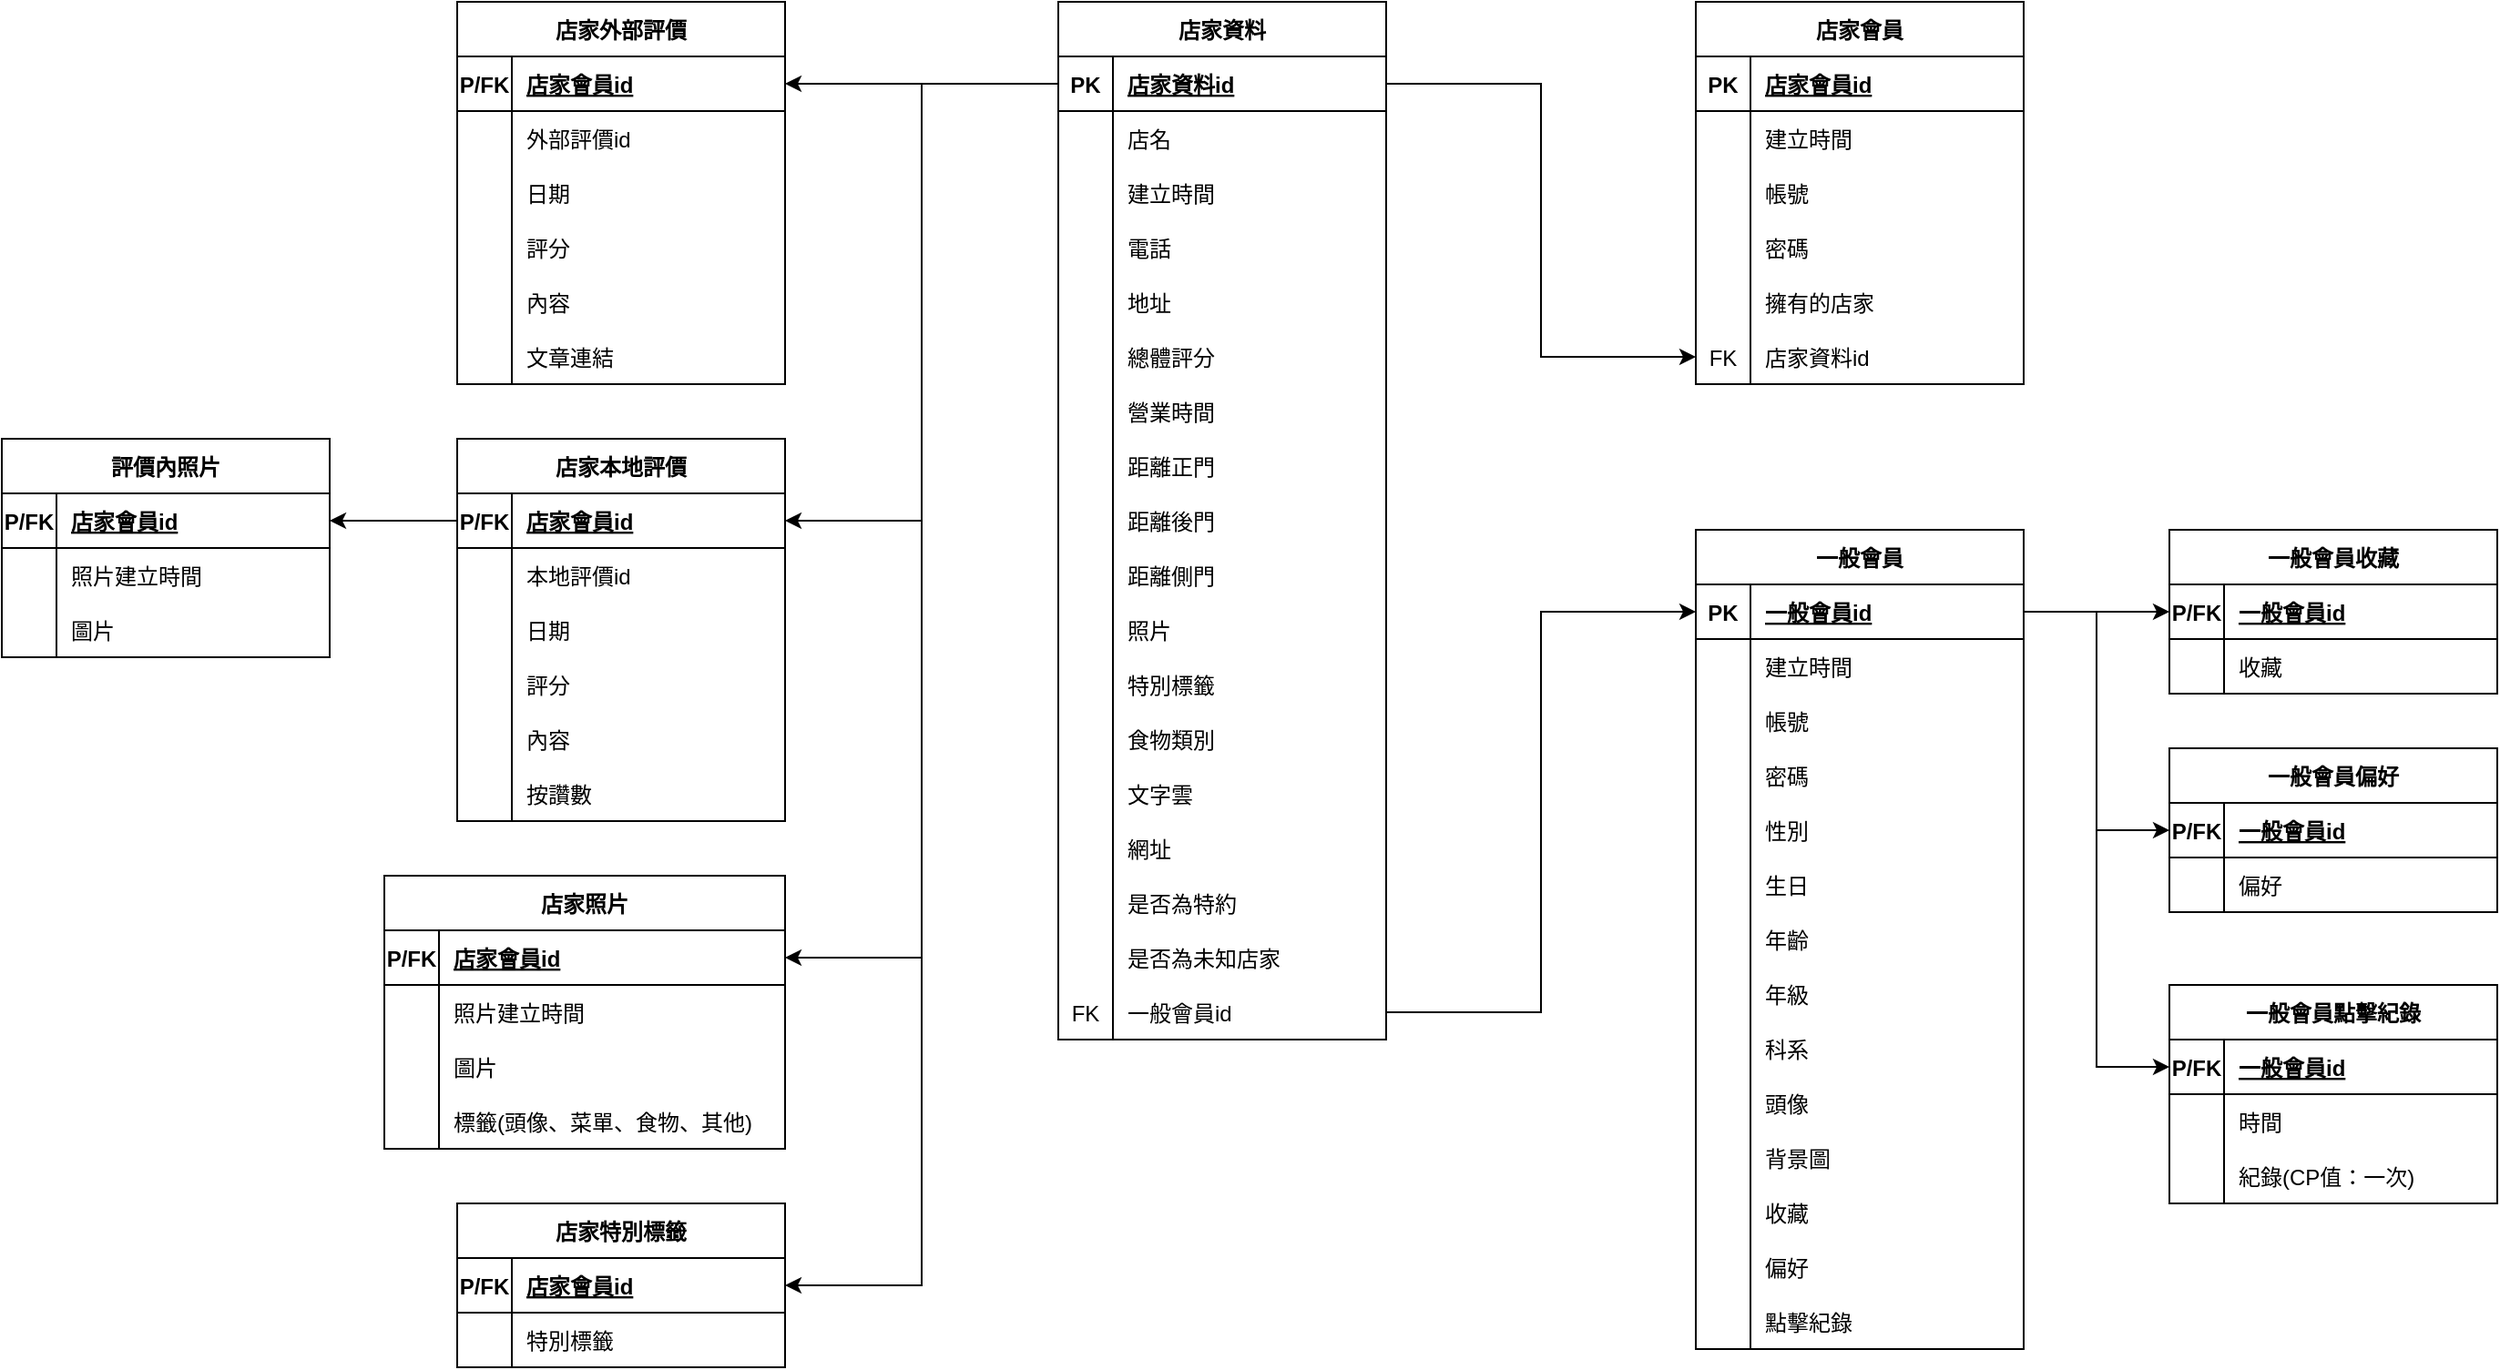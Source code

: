 <mxfile version="20.1.3" type="device"><diagram id="LOv_GDQ_2s_lYdF4IVSl" name="Page-1"><mxGraphModel dx="1483" dy="884" grid="1" gridSize="10" guides="1" tooltips="1" connect="1" arrows="1" fold="1" page="1" pageScale="1" pageWidth="3300" pageHeight="4681" math="0" shadow="0"><root><mxCell id="0"/><mxCell id="1" parent="0"/><mxCell id="1CT2WIdhqMA5WhNkU8mq-1" value="店家資料" style="shape=table;startSize=30;container=1;collapsible=1;childLayout=tableLayout;fixedRows=1;rowLines=0;fontStyle=1;align=center;resizeLast=1;" parent="1" vertex="1"><mxGeometry x="980" y="300" width="180" height="570" as="geometry"><mxRectangle x="190" y="140" width="70" height="30" as="alternateBounds"/></mxGeometry></mxCell><mxCell id="1CT2WIdhqMA5WhNkU8mq-2" value="" style="shape=tableRow;horizontal=0;startSize=0;swimlaneHead=0;swimlaneBody=0;fillColor=none;collapsible=0;dropTarget=0;points=[[0,0.5],[1,0.5]];portConstraint=eastwest;top=0;left=0;right=0;bottom=1;" parent="1CT2WIdhqMA5WhNkU8mq-1" vertex="1"><mxGeometry y="30" width="180" height="30" as="geometry"/></mxCell><mxCell id="1CT2WIdhqMA5WhNkU8mq-3" value="PK" style="shape=partialRectangle;connectable=0;fillColor=none;top=0;left=0;bottom=0;right=0;fontStyle=1;overflow=hidden;" parent="1CT2WIdhqMA5WhNkU8mq-2" vertex="1"><mxGeometry width="30" height="30" as="geometry"><mxRectangle width="30" height="30" as="alternateBounds"/></mxGeometry></mxCell><mxCell id="1CT2WIdhqMA5WhNkU8mq-4" value="店家資料id" style="shape=partialRectangle;connectable=0;fillColor=none;top=0;left=0;bottom=0;right=0;align=left;spacingLeft=6;fontStyle=5;overflow=hidden;" parent="1CT2WIdhqMA5WhNkU8mq-2" vertex="1"><mxGeometry x="30" width="150" height="30" as="geometry"><mxRectangle width="150" height="30" as="alternateBounds"/></mxGeometry></mxCell><mxCell id="1CT2WIdhqMA5WhNkU8mq-5" value="" style="shape=tableRow;horizontal=0;startSize=0;swimlaneHead=0;swimlaneBody=0;fillColor=none;collapsible=0;dropTarget=0;points=[[0,0.5],[1,0.5]];portConstraint=eastwest;top=0;left=0;right=0;bottom=0;" parent="1CT2WIdhqMA5WhNkU8mq-1" vertex="1"><mxGeometry y="60" width="180" height="30" as="geometry"/></mxCell><mxCell id="1CT2WIdhqMA5WhNkU8mq-6" value="" style="shape=partialRectangle;connectable=0;fillColor=none;top=0;left=0;bottom=0;right=0;editable=1;overflow=hidden;" parent="1CT2WIdhqMA5WhNkU8mq-5" vertex="1"><mxGeometry width="30" height="30" as="geometry"><mxRectangle width="30" height="30" as="alternateBounds"/></mxGeometry></mxCell><mxCell id="1CT2WIdhqMA5WhNkU8mq-7" value="店名" style="shape=partialRectangle;connectable=0;fillColor=none;top=0;left=0;bottom=0;right=0;align=left;spacingLeft=6;overflow=hidden;" parent="1CT2WIdhqMA5WhNkU8mq-5" vertex="1"><mxGeometry x="30" width="150" height="30" as="geometry"><mxRectangle width="150" height="30" as="alternateBounds"/></mxGeometry></mxCell><mxCell id="1CT2WIdhqMA5WhNkU8mq-8" value="" style="shape=tableRow;horizontal=0;startSize=0;swimlaneHead=0;swimlaneBody=0;fillColor=none;collapsible=0;dropTarget=0;points=[[0,0.5],[1,0.5]];portConstraint=eastwest;top=0;left=0;right=0;bottom=0;" parent="1CT2WIdhqMA5WhNkU8mq-1" vertex="1"><mxGeometry y="90" width="180" height="30" as="geometry"/></mxCell><mxCell id="1CT2WIdhqMA5WhNkU8mq-9" value="" style="shape=partialRectangle;connectable=0;fillColor=none;top=0;left=0;bottom=0;right=0;editable=1;overflow=hidden;" parent="1CT2WIdhqMA5WhNkU8mq-8" vertex="1"><mxGeometry width="30" height="30" as="geometry"><mxRectangle width="30" height="30" as="alternateBounds"/></mxGeometry></mxCell><mxCell id="1CT2WIdhqMA5WhNkU8mq-10" value="建立時間" style="shape=partialRectangle;connectable=0;fillColor=none;top=0;left=0;bottom=0;right=0;align=left;spacingLeft=6;overflow=hidden;" parent="1CT2WIdhqMA5WhNkU8mq-8" vertex="1"><mxGeometry x="30" width="150" height="30" as="geometry"><mxRectangle width="150" height="30" as="alternateBounds"/></mxGeometry></mxCell><mxCell id="1CT2WIdhqMA5WhNkU8mq-11" value="" style="shape=tableRow;horizontal=0;startSize=0;swimlaneHead=0;swimlaneBody=0;fillColor=none;collapsible=0;dropTarget=0;points=[[0,0.5],[1,0.5]];portConstraint=eastwest;top=0;left=0;right=0;bottom=0;" parent="1CT2WIdhqMA5WhNkU8mq-1" vertex="1"><mxGeometry y="120" width="180" height="30" as="geometry"/></mxCell><mxCell id="1CT2WIdhqMA5WhNkU8mq-12" value="" style="shape=partialRectangle;connectable=0;fillColor=none;top=0;left=0;bottom=0;right=0;editable=1;overflow=hidden;" parent="1CT2WIdhqMA5WhNkU8mq-11" vertex="1"><mxGeometry width="30" height="30" as="geometry"><mxRectangle width="30" height="30" as="alternateBounds"/></mxGeometry></mxCell><mxCell id="1CT2WIdhqMA5WhNkU8mq-13" value="電話" style="shape=partialRectangle;connectable=0;fillColor=none;top=0;left=0;bottom=0;right=0;align=left;spacingLeft=6;overflow=hidden;" parent="1CT2WIdhqMA5WhNkU8mq-11" vertex="1"><mxGeometry x="30" width="150" height="30" as="geometry"><mxRectangle width="150" height="30" as="alternateBounds"/></mxGeometry></mxCell><mxCell id="1CT2WIdhqMA5WhNkU8mq-18" value="" style="shape=tableRow;horizontal=0;startSize=0;swimlaneHead=0;swimlaneBody=0;fillColor=none;collapsible=0;dropTarget=0;points=[[0,0.5],[1,0.5]];portConstraint=eastwest;top=0;left=0;right=0;bottom=0;" parent="1CT2WIdhqMA5WhNkU8mq-1" vertex="1"><mxGeometry y="150" width="180" height="30" as="geometry"/></mxCell><mxCell id="1CT2WIdhqMA5WhNkU8mq-19" value="" style="shape=partialRectangle;connectable=0;fillColor=none;top=0;left=0;bottom=0;right=0;editable=1;overflow=hidden;" parent="1CT2WIdhqMA5WhNkU8mq-18" vertex="1"><mxGeometry width="30" height="30" as="geometry"><mxRectangle width="30" height="30" as="alternateBounds"/></mxGeometry></mxCell><mxCell id="1CT2WIdhqMA5WhNkU8mq-20" value="地址" style="shape=partialRectangle;connectable=0;fillColor=none;top=0;left=0;bottom=0;right=0;align=left;spacingLeft=6;overflow=hidden;" parent="1CT2WIdhqMA5WhNkU8mq-18" vertex="1"><mxGeometry x="30" width="150" height="30" as="geometry"><mxRectangle width="150" height="30" as="alternateBounds"/></mxGeometry></mxCell><mxCell id="1CT2WIdhqMA5WhNkU8mq-29" value="" style="shape=tableRow;horizontal=0;startSize=0;swimlaneHead=0;swimlaneBody=0;fillColor=none;collapsible=0;dropTarget=0;points=[[0,0.5],[1,0.5]];portConstraint=eastwest;top=0;left=0;right=0;bottom=0;" parent="1CT2WIdhqMA5WhNkU8mq-1" vertex="1"><mxGeometry y="180" width="180" height="30" as="geometry"/></mxCell><mxCell id="1CT2WIdhqMA5WhNkU8mq-30" value="" style="shape=partialRectangle;connectable=0;fillColor=none;top=0;left=0;bottom=0;right=0;editable=1;overflow=hidden;" parent="1CT2WIdhqMA5WhNkU8mq-29" vertex="1"><mxGeometry width="30" height="30" as="geometry"><mxRectangle width="30" height="30" as="alternateBounds"/></mxGeometry></mxCell><mxCell id="1CT2WIdhqMA5WhNkU8mq-31" value="總體評分" style="shape=partialRectangle;connectable=0;fillColor=none;top=0;left=0;bottom=0;right=0;align=left;spacingLeft=6;overflow=hidden;" parent="1CT2WIdhqMA5WhNkU8mq-29" vertex="1"><mxGeometry x="30" width="150" height="30" as="geometry"><mxRectangle width="150" height="30" as="alternateBounds"/></mxGeometry></mxCell><mxCell id="1CT2WIdhqMA5WhNkU8mq-35" value="" style="shape=tableRow;horizontal=0;startSize=0;swimlaneHead=0;swimlaneBody=0;fillColor=none;collapsible=0;dropTarget=0;points=[[0,0.5],[1,0.5]];portConstraint=eastwest;top=0;left=0;right=0;bottom=0;" parent="1CT2WIdhqMA5WhNkU8mq-1" vertex="1"><mxGeometry y="210" width="180" height="30" as="geometry"/></mxCell><mxCell id="1CT2WIdhqMA5WhNkU8mq-36" value="" style="shape=partialRectangle;connectable=0;fillColor=none;top=0;left=0;bottom=0;right=0;editable=1;overflow=hidden;" parent="1CT2WIdhqMA5WhNkU8mq-35" vertex="1"><mxGeometry width="30" height="30" as="geometry"><mxRectangle width="30" height="30" as="alternateBounds"/></mxGeometry></mxCell><mxCell id="1CT2WIdhqMA5WhNkU8mq-37" value="營業時間" style="shape=partialRectangle;connectable=0;fillColor=none;top=0;left=0;bottom=0;right=0;align=left;spacingLeft=6;overflow=hidden;" parent="1CT2WIdhqMA5WhNkU8mq-35" vertex="1"><mxGeometry x="30" width="150" height="30" as="geometry"><mxRectangle width="150" height="30" as="alternateBounds"/></mxGeometry></mxCell><mxCell id="1CT2WIdhqMA5WhNkU8mq-66" value="" style="shape=tableRow;horizontal=0;startSize=0;swimlaneHead=0;swimlaneBody=0;fillColor=none;collapsible=0;dropTarget=0;points=[[0,0.5],[1,0.5]];portConstraint=eastwest;top=0;left=0;right=0;bottom=0;" parent="1CT2WIdhqMA5WhNkU8mq-1" vertex="1"><mxGeometry y="240" width="180" height="30" as="geometry"/></mxCell><mxCell id="1CT2WIdhqMA5WhNkU8mq-67" value="" style="shape=partialRectangle;connectable=0;fillColor=none;top=0;left=0;bottom=0;right=0;editable=1;overflow=hidden;" parent="1CT2WIdhqMA5WhNkU8mq-66" vertex="1"><mxGeometry width="30" height="30" as="geometry"><mxRectangle width="30" height="30" as="alternateBounds"/></mxGeometry></mxCell><mxCell id="1CT2WIdhqMA5WhNkU8mq-68" value="距離正門" style="shape=partialRectangle;connectable=0;fillColor=none;top=0;left=0;bottom=0;right=0;align=left;spacingLeft=6;overflow=hidden;" parent="1CT2WIdhqMA5WhNkU8mq-66" vertex="1"><mxGeometry x="30" width="150" height="30" as="geometry"><mxRectangle width="150" height="30" as="alternateBounds"/></mxGeometry></mxCell><mxCell id="1CT2WIdhqMA5WhNkU8mq-69" value="" style="shape=tableRow;horizontal=0;startSize=0;swimlaneHead=0;swimlaneBody=0;fillColor=none;collapsible=0;dropTarget=0;points=[[0,0.5],[1,0.5]];portConstraint=eastwest;top=0;left=0;right=0;bottom=0;" parent="1CT2WIdhqMA5WhNkU8mq-1" vertex="1"><mxGeometry y="270" width="180" height="30" as="geometry"/></mxCell><mxCell id="1CT2WIdhqMA5WhNkU8mq-70" value="" style="shape=partialRectangle;connectable=0;fillColor=none;top=0;left=0;bottom=0;right=0;editable=1;overflow=hidden;" parent="1CT2WIdhqMA5WhNkU8mq-69" vertex="1"><mxGeometry width="30" height="30" as="geometry"><mxRectangle width="30" height="30" as="alternateBounds"/></mxGeometry></mxCell><mxCell id="1CT2WIdhqMA5WhNkU8mq-71" value="距離後門" style="shape=partialRectangle;connectable=0;fillColor=none;top=0;left=0;bottom=0;right=0;align=left;spacingLeft=6;overflow=hidden;" parent="1CT2WIdhqMA5WhNkU8mq-69" vertex="1"><mxGeometry x="30" width="150" height="30" as="geometry"><mxRectangle width="150" height="30" as="alternateBounds"/></mxGeometry></mxCell><mxCell id="1CT2WIdhqMA5WhNkU8mq-72" value="" style="shape=tableRow;horizontal=0;startSize=0;swimlaneHead=0;swimlaneBody=0;fillColor=none;collapsible=0;dropTarget=0;points=[[0,0.5],[1,0.5]];portConstraint=eastwest;top=0;left=0;right=0;bottom=0;" parent="1CT2WIdhqMA5WhNkU8mq-1" vertex="1"><mxGeometry y="300" width="180" height="30" as="geometry"/></mxCell><mxCell id="1CT2WIdhqMA5WhNkU8mq-73" value="" style="shape=partialRectangle;connectable=0;fillColor=none;top=0;left=0;bottom=0;right=0;editable=1;overflow=hidden;" parent="1CT2WIdhqMA5WhNkU8mq-72" vertex="1"><mxGeometry width="30" height="30" as="geometry"><mxRectangle width="30" height="30" as="alternateBounds"/></mxGeometry></mxCell><mxCell id="1CT2WIdhqMA5WhNkU8mq-74" value="距離側門" style="shape=partialRectangle;connectable=0;fillColor=none;top=0;left=0;bottom=0;right=0;align=left;spacingLeft=6;overflow=hidden;" parent="1CT2WIdhqMA5WhNkU8mq-72" vertex="1"><mxGeometry x="30" width="150" height="30" as="geometry"><mxRectangle width="150" height="30" as="alternateBounds"/></mxGeometry></mxCell><mxCell id="1CT2WIdhqMA5WhNkU8mq-75" value="" style="shape=tableRow;horizontal=0;startSize=0;swimlaneHead=0;swimlaneBody=0;fillColor=none;collapsible=0;dropTarget=0;points=[[0,0.5],[1,0.5]];portConstraint=eastwest;top=0;left=0;right=0;bottom=0;" parent="1CT2WIdhqMA5WhNkU8mq-1" vertex="1"><mxGeometry y="330" width="180" height="30" as="geometry"/></mxCell><mxCell id="1CT2WIdhqMA5WhNkU8mq-76" value="" style="shape=partialRectangle;connectable=0;fillColor=none;top=0;left=0;bottom=0;right=0;editable=1;overflow=hidden;" parent="1CT2WIdhqMA5WhNkU8mq-75" vertex="1"><mxGeometry width="30" height="30" as="geometry"><mxRectangle width="30" height="30" as="alternateBounds"/></mxGeometry></mxCell><mxCell id="1CT2WIdhqMA5WhNkU8mq-77" value="照片" style="shape=partialRectangle;connectable=0;fillColor=none;top=0;left=0;bottom=0;right=0;align=left;spacingLeft=6;overflow=hidden;" parent="1CT2WIdhqMA5WhNkU8mq-75" vertex="1"><mxGeometry x="30" width="150" height="30" as="geometry"><mxRectangle width="150" height="30" as="alternateBounds"/></mxGeometry></mxCell><mxCell id="1CT2WIdhqMA5WhNkU8mq-78" value="" style="shape=tableRow;horizontal=0;startSize=0;swimlaneHead=0;swimlaneBody=0;fillColor=none;collapsible=0;dropTarget=0;points=[[0,0.5],[1,0.5]];portConstraint=eastwest;top=0;left=0;right=0;bottom=0;" parent="1CT2WIdhqMA5WhNkU8mq-1" vertex="1"><mxGeometry y="360" width="180" height="30" as="geometry"/></mxCell><mxCell id="1CT2WIdhqMA5WhNkU8mq-79" value="" style="shape=partialRectangle;connectable=0;fillColor=none;top=0;left=0;bottom=0;right=0;editable=1;overflow=hidden;" parent="1CT2WIdhqMA5WhNkU8mq-78" vertex="1"><mxGeometry width="30" height="30" as="geometry"><mxRectangle width="30" height="30" as="alternateBounds"/></mxGeometry></mxCell><mxCell id="1CT2WIdhqMA5WhNkU8mq-80" value="特別標籤" style="shape=partialRectangle;connectable=0;fillColor=none;top=0;left=0;bottom=0;right=0;align=left;spacingLeft=6;overflow=hidden;" parent="1CT2WIdhqMA5WhNkU8mq-78" vertex="1"><mxGeometry x="30" width="150" height="30" as="geometry"><mxRectangle width="150" height="30" as="alternateBounds"/></mxGeometry></mxCell><mxCell id="1CT2WIdhqMA5WhNkU8mq-81" value="" style="shape=tableRow;horizontal=0;startSize=0;swimlaneHead=0;swimlaneBody=0;fillColor=none;collapsible=0;dropTarget=0;points=[[0,0.5],[1,0.5]];portConstraint=eastwest;top=0;left=0;right=0;bottom=0;" parent="1CT2WIdhqMA5WhNkU8mq-1" vertex="1"><mxGeometry y="390" width="180" height="30" as="geometry"/></mxCell><mxCell id="1CT2WIdhqMA5WhNkU8mq-82" value="" style="shape=partialRectangle;connectable=0;fillColor=none;top=0;left=0;bottom=0;right=0;editable=1;overflow=hidden;" parent="1CT2WIdhqMA5WhNkU8mq-81" vertex="1"><mxGeometry width="30" height="30" as="geometry"><mxRectangle width="30" height="30" as="alternateBounds"/></mxGeometry></mxCell><mxCell id="1CT2WIdhqMA5WhNkU8mq-83" value="食物類別" style="shape=partialRectangle;connectable=0;fillColor=none;top=0;left=0;bottom=0;right=0;align=left;spacingLeft=6;overflow=hidden;" parent="1CT2WIdhqMA5WhNkU8mq-81" vertex="1"><mxGeometry x="30" width="150" height="30" as="geometry"><mxRectangle width="150" height="30" as="alternateBounds"/></mxGeometry></mxCell><mxCell id="1CT2WIdhqMA5WhNkU8mq-84" value="" style="shape=tableRow;horizontal=0;startSize=0;swimlaneHead=0;swimlaneBody=0;fillColor=none;collapsible=0;dropTarget=0;points=[[0,0.5],[1,0.5]];portConstraint=eastwest;top=0;left=0;right=0;bottom=0;" parent="1CT2WIdhqMA5WhNkU8mq-1" vertex="1"><mxGeometry y="420" width="180" height="30" as="geometry"/></mxCell><mxCell id="1CT2WIdhqMA5WhNkU8mq-85" value="" style="shape=partialRectangle;connectable=0;fillColor=none;top=0;left=0;bottom=0;right=0;editable=1;overflow=hidden;" parent="1CT2WIdhqMA5WhNkU8mq-84" vertex="1"><mxGeometry width="30" height="30" as="geometry"><mxRectangle width="30" height="30" as="alternateBounds"/></mxGeometry></mxCell><mxCell id="1CT2WIdhqMA5WhNkU8mq-86" value="文字雲" style="shape=partialRectangle;connectable=0;fillColor=none;top=0;left=0;bottom=0;right=0;align=left;spacingLeft=6;overflow=hidden;" parent="1CT2WIdhqMA5WhNkU8mq-84" vertex="1"><mxGeometry x="30" width="150" height="30" as="geometry"><mxRectangle width="150" height="30" as="alternateBounds"/></mxGeometry></mxCell><mxCell id="1CT2WIdhqMA5WhNkU8mq-87" value="" style="shape=tableRow;horizontal=0;startSize=0;swimlaneHead=0;swimlaneBody=0;fillColor=none;collapsible=0;dropTarget=0;points=[[0,0.5],[1,0.5]];portConstraint=eastwest;top=0;left=0;right=0;bottom=0;" parent="1CT2WIdhqMA5WhNkU8mq-1" vertex="1"><mxGeometry y="450" width="180" height="30" as="geometry"/></mxCell><mxCell id="1CT2WIdhqMA5WhNkU8mq-88" value="" style="shape=partialRectangle;connectable=0;fillColor=none;top=0;left=0;bottom=0;right=0;editable=1;overflow=hidden;" parent="1CT2WIdhqMA5WhNkU8mq-87" vertex="1"><mxGeometry width="30" height="30" as="geometry"><mxRectangle width="30" height="30" as="alternateBounds"/></mxGeometry></mxCell><mxCell id="1CT2WIdhqMA5WhNkU8mq-89" value="網址" style="shape=partialRectangle;connectable=0;fillColor=none;top=0;left=0;bottom=0;right=0;align=left;spacingLeft=6;overflow=hidden;" parent="1CT2WIdhqMA5WhNkU8mq-87" vertex="1"><mxGeometry x="30" width="150" height="30" as="geometry"><mxRectangle width="150" height="30" as="alternateBounds"/></mxGeometry></mxCell><mxCell id="1CT2WIdhqMA5WhNkU8mq-90" value="" style="shape=tableRow;horizontal=0;startSize=0;swimlaneHead=0;swimlaneBody=0;fillColor=none;collapsible=0;dropTarget=0;points=[[0,0.5],[1,0.5]];portConstraint=eastwest;top=0;left=0;right=0;bottom=0;" parent="1CT2WIdhqMA5WhNkU8mq-1" vertex="1"><mxGeometry y="480" width="180" height="30" as="geometry"/></mxCell><mxCell id="1CT2WIdhqMA5WhNkU8mq-91" value="" style="shape=partialRectangle;connectable=0;fillColor=none;top=0;left=0;bottom=0;right=0;editable=1;overflow=hidden;" parent="1CT2WIdhqMA5WhNkU8mq-90" vertex="1"><mxGeometry width="30" height="30" as="geometry"><mxRectangle width="30" height="30" as="alternateBounds"/></mxGeometry></mxCell><mxCell id="1CT2WIdhqMA5WhNkU8mq-92" value="是否為特約" style="shape=partialRectangle;connectable=0;fillColor=none;top=0;left=0;bottom=0;right=0;align=left;spacingLeft=6;overflow=hidden;" parent="1CT2WIdhqMA5WhNkU8mq-90" vertex="1"><mxGeometry x="30" width="150" height="30" as="geometry"><mxRectangle width="150" height="30" as="alternateBounds"/></mxGeometry></mxCell><mxCell id="3LQ8Bdd6sYQnvX9mm28m-29" value="" style="shape=tableRow;horizontal=0;startSize=0;swimlaneHead=0;swimlaneBody=0;fillColor=none;collapsible=0;dropTarget=0;points=[[0,0.5],[1,0.5]];portConstraint=eastwest;top=0;left=0;right=0;bottom=0;" vertex="1" parent="1CT2WIdhqMA5WhNkU8mq-1"><mxGeometry y="510" width="180" height="30" as="geometry"/></mxCell><mxCell id="3LQ8Bdd6sYQnvX9mm28m-30" value="" style="shape=partialRectangle;connectable=0;fillColor=none;top=0;left=0;bottom=0;right=0;editable=1;overflow=hidden;" vertex="1" parent="3LQ8Bdd6sYQnvX9mm28m-29"><mxGeometry width="30" height="30" as="geometry"><mxRectangle width="30" height="30" as="alternateBounds"/></mxGeometry></mxCell><mxCell id="3LQ8Bdd6sYQnvX9mm28m-31" value="是否為未知店家" style="shape=partialRectangle;connectable=0;fillColor=none;top=0;left=0;bottom=0;right=0;align=left;spacingLeft=6;overflow=hidden;" vertex="1" parent="3LQ8Bdd6sYQnvX9mm28m-29"><mxGeometry x="30" width="150" height="30" as="geometry"><mxRectangle width="150" height="30" as="alternateBounds"/></mxGeometry></mxCell><mxCell id="1CT2WIdhqMA5WhNkU8mq-253" value="" style="shape=tableRow;horizontal=0;startSize=0;swimlaneHead=0;swimlaneBody=0;fillColor=none;collapsible=0;dropTarget=0;points=[[0,0.5],[1,0.5]];portConstraint=eastwest;top=0;left=0;right=0;bottom=0;" parent="1CT2WIdhqMA5WhNkU8mq-1" vertex="1"><mxGeometry y="540" width="180" height="30" as="geometry"/></mxCell><mxCell id="1CT2WIdhqMA5WhNkU8mq-254" value="FK" style="shape=partialRectangle;connectable=0;fillColor=none;top=0;left=0;bottom=0;right=0;editable=1;overflow=hidden;" parent="1CT2WIdhqMA5WhNkU8mq-253" vertex="1"><mxGeometry width="30" height="30" as="geometry"><mxRectangle width="30" height="30" as="alternateBounds"/></mxGeometry></mxCell><mxCell id="1CT2WIdhqMA5WhNkU8mq-255" value="一般會員id" style="shape=partialRectangle;connectable=0;fillColor=none;top=0;left=0;bottom=0;right=0;align=left;spacingLeft=6;overflow=hidden;" parent="1CT2WIdhqMA5WhNkU8mq-253" vertex="1"><mxGeometry x="30" width="150" height="30" as="geometry"><mxRectangle width="150" height="30" as="alternateBounds"/></mxGeometry></mxCell><mxCell id="1CT2WIdhqMA5WhNkU8mq-114" value="一般會員" style="shape=table;startSize=30;container=1;collapsible=1;childLayout=tableLayout;fixedRows=1;rowLines=0;fontStyle=1;align=center;resizeLast=1;" parent="1" vertex="1"><mxGeometry x="1330" y="590" width="180" height="450" as="geometry"><mxRectangle x="190" y="140" width="70" height="30" as="alternateBounds"/></mxGeometry></mxCell><mxCell id="1CT2WIdhqMA5WhNkU8mq-115" value="" style="shape=tableRow;horizontal=0;startSize=0;swimlaneHead=0;swimlaneBody=0;fillColor=none;collapsible=0;dropTarget=0;points=[[0,0.5],[1,0.5]];portConstraint=eastwest;top=0;left=0;right=0;bottom=1;" parent="1CT2WIdhqMA5WhNkU8mq-114" vertex="1"><mxGeometry y="30" width="180" height="30" as="geometry"/></mxCell><mxCell id="1CT2WIdhqMA5WhNkU8mq-116" value="PK" style="shape=partialRectangle;connectable=0;fillColor=none;top=0;left=0;bottom=0;right=0;fontStyle=1;overflow=hidden;" parent="1CT2WIdhqMA5WhNkU8mq-115" vertex="1"><mxGeometry width="30" height="30" as="geometry"><mxRectangle width="30" height="30" as="alternateBounds"/></mxGeometry></mxCell><mxCell id="1CT2WIdhqMA5WhNkU8mq-117" value="一般會員id" style="shape=partialRectangle;connectable=0;fillColor=none;top=0;left=0;bottom=0;right=0;align=left;spacingLeft=6;fontStyle=5;overflow=hidden;" parent="1CT2WIdhqMA5WhNkU8mq-115" vertex="1"><mxGeometry x="30" width="150" height="30" as="geometry"><mxRectangle width="150" height="30" as="alternateBounds"/></mxGeometry></mxCell><mxCell id="1CT2WIdhqMA5WhNkU8mq-121" value="" style="shape=tableRow;horizontal=0;startSize=0;swimlaneHead=0;swimlaneBody=0;fillColor=none;collapsible=0;dropTarget=0;points=[[0,0.5],[1,0.5]];portConstraint=eastwest;top=0;left=0;right=0;bottom=0;" parent="1CT2WIdhqMA5WhNkU8mq-114" vertex="1"><mxGeometry y="60" width="180" height="30" as="geometry"/></mxCell><mxCell id="1CT2WIdhqMA5WhNkU8mq-122" value="" style="shape=partialRectangle;connectable=0;fillColor=none;top=0;left=0;bottom=0;right=0;editable=1;overflow=hidden;" parent="1CT2WIdhqMA5WhNkU8mq-121" vertex="1"><mxGeometry width="30" height="30" as="geometry"><mxRectangle width="30" height="30" as="alternateBounds"/></mxGeometry></mxCell><mxCell id="1CT2WIdhqMA5WhNkU8mq-123" value="建立時間" style="shape=partialRectangle;connectable=0;fillColor=none;top=0;left=0;bottom=0;right=0;align=left;spacingLeft=6;overflow=hidden;" parent="1CT2WIdhqMA5WhNkU8mq-121" vertex="1"><mxGeometry x="30" width="150" height="30" as="geometry"><mxRectangle width="150" height="30" as="alternateBounds"/></mxGeometry></mxCell><mxCell id="1CT2WIdhqMA5WhNkU8mq-118" value="" style="shape=tableRow;horizontal=0;startSize=0;swimlaneHead=0;swimlaneBody=0;fillColor=none;collapsible=0;dropTarget=0;points=[[0,0.5],[1,0.5]];portConstraint=eastwest;top=0;left=0;right=0;bottom=0;" parent="1CT2WIdhqMA5WhNkU8mq-114" vertex="1"><mxGeometry y="90" width="180" height="30" as="geometry"/></mxCell><mxCell id="1CT2WIdhqMA5WhNkU8mq-119" value="" style="shape=partialRectangle;connectable=0;fillColor=none;top=0;left=0;bottom=0;right=0;editable=1;overflow=hidden;" parent="1CT2WIdhqMA5WhNkU8mq-118" vertex="1"><mxGeometry width="30" height="30" as="geometry"><mxRectangle width="30" height="30" as="alternateBounds"/></mxGeometry></mxCell><mxCell id="1CT2WIdhqMA5WhNkU8mq-120" value="帳號" style="shape=partialRectangle;connectable=0;fillColor=none;top=0;left=0;bottom=0;right=0;align=left;spacingLeft=6;overflow=hidden;" parent="1CT2WIdhqMA5WhNkU8mq-118" vertex="1"><mxGeometry x="30" width="150" height="30" as="geometry"><mxRectangle width="150" height="30" as="alternateBounds"/></mxGeometry></mxCell><mxCell id="1CT2WIdhqMA5WhNkU8mq-124" value="" style="shape=tableRow;horizontal=0;startSize=0;swimlaneHead=0;swimlaneBody=0;fillColor=none;collapsible=0;dropTarget=0;points=[[0,0.5],[1,0.5]];portConstraint=eastwest;top=0;left=0;right=0;bottom=0;" parent="1CT2WIdhqMA5WhNkU8mq-114" vertex="1"><mxGeometry y="120" width="180" height="30" as="geometry"/></mxCell><mxCell id="1CT2WIdhqMA5WhNkU8mq-125" value="" style="shape=partialRectangle;connectable=0;fillColor=none;top=0;left=0;bottom=0;right=0;editable=1;overflow=hidden;" parent="1CT2WIdhqMA5WhNkU8mq-124" vertex="1"><mxGeometry width="30" height="30" as="geometry"><mxRectangle width="30" height="30" as="alternateBounds"/></mxGeometry></mxCell><mxCell id="1CT2WIdhqMA5WhNkU8mq-126" value="密碼" style="shape=partialRectangle;connectable=0;fillColor=none;top=0;left=0;bottom=0;right=0;align=left;spacingLeft=6;overflow=hidden;" parent="1CT2WIdhqMA5WhNkU8mq-124" vertex="1"><mxGeometry x="30" width="150" height="30" as="geometry"><mxRectangle width="150" height="30" as="alternateBounds"/></mxGeometry></mxCell><mxCell id="1CT2WIdhqMA5WhNkU8mq-127" value="" style="shape=tableRow;horizontal=0;startSize=0;swimlaneHead=0;swimlaneBody=0;fillColor=none;collapsible=0;dropTarget=0;points=[[0,0.5],[1,0.5]];portConstraint=eastwest;top=0;left=0;right=0;bottom=0;" parent="1CT2WIdhqMA5WhNkU8mq-114" vertex="1"><mxGeometry y="150" width="180" height="30" as="geometry"/></mxCell><mxCell id="1CT2WIdhqMA5WhNkU8mq-128" value="" style="shape=partialRectangle;connectable=0;fillColor=none;top=0;left=0;bottom=0;right=0;editable=1;overflow=hidden;" parent="1CT2WIdhqMA5WhNkU8mq-127" vertex="1"><mxGeometry width="30" height="30" as="geometry"><mxRectangle width="30" height="30" as="alternateBounds"/></mxGeometry></mxCell><mxCell id="1CT2WIdhqMA5WhNkU8mq-129" value="性別" style="shape=partialRectangle;connectable=0;fillColor=none;top=0;left=0;bottom=0;right=0;align=left;spacingLeft=6;overflow=hidden;" parent="1CT2WIdhqMA5WhNkU8mq-127" vertex="1"><mxGeometry x="30" width="150" height="30" as="geometry"><mxRectangle width="150" height="30" as="alternateBounds"/></mxGeometry></mxCell><mxCell id="1CT2WIdhqMA5WhNkU8mq-130" value="" style="shape=tableRow;horizontal=0;startSize=0;swimlaneHead=0;swimlaneBody=0;fillColor=none;collapsible=0;dropTarget=0;points=[[0,0.5],[1,0.5]];portConstraint=eastwest;top=0;left=0;right=0;bottom=0;" parent="1CT2WIdhqMA5WhNkU8mq-114" vertex="1"><mxGeometry y="180" width="180" height="30" as="geometry"/></mxCell><mxCell id="1CT2WIdhqMA5WhNkU8mq-131" value="" style="shape=partialRectangle;connectable=0;fillColor=none;top=0;left=0;bottom=0;right=0;editable=1;overflow=hidden;" parent="1CT2WIdhqMA5WhNkU8mq-130" vertex="1"><mxGeometry width="30" height="30" as="geometry"><mxRectangle width="30" height="30" as="alternateBounds"/></mxGeometry></mxCell><mxCell id="1CT2WIdhqMA5WhNkU8mq-132" value="生日" style="shape=partialRectangle;connectable=0;fillColor=none;top=0;left=0;bottom=0;right=0;align=left;spacingLeft=6;overflow=hidden;" parent="1CT2WIdhqMA5WhNkU8mq-130" vertex="1"><mxGeometry x="30" width="150" height="30" as="geometry"><mxRectangle width="150" height="30" as="alternateBounds"/></mxGeometry></mxCell><mxCell id="1CT2WIdhqMA5WhNkU8mq-326" value="" style="shape=tableRow;horizontal=0;startSize=0;swimlaneHead=0;swimlaneBody=0;fillColor=none;collapsible=0;dropTarget=0;points=[[0,0.5],[1,0.5]];portConstraint=eastwest;top=0;left=0;right=0;bottom=0;" parent="1CT2WIdhqMA5WhNkU8mq-114" vertex="1"><mxGeometry y="210" width="180" height="30" as="geometry"/></mxCell><mxCell id="1CT2WIdhqMA5WhNkU8mq-327" value="" style="shape=partialRectangle;connectable=0;fillColor=none;top=0;left=0;bottom=0;right=0;editable=1;overflow=hidden;" parent="1CT2WIdhqMA5WhNkU8mq-326" vertex="1"><mxGeometry width="30" height="30" as="geometry"><mxRectangle width="30" height="30" as="alternateBounds"/></mxGeometry></mxCell><mxCell id="1CT2WIdhqMA5WhNkU8mq-328" value="年齡" style="shape=partialRectangle;connectable=0;fillColor=none;top=0;left=0;bottom=0;right=0;align=left;spacingLeft=6;overflow=hidden;" parent="1CT2WIdhqMA5WhNkU8mq-326" vertex="1"><mxGeometry x="30" width="150" height="30" as="geometry"><mxRectangle width="150" height="30" as="alternateBounds"/></mxGeometry></mxCell><mxCell id="1CT2WIdhqMA5WhNkU8mq-133" value="" style="shape=tableRow;horizontal=0;startSize=0;swimlaneHead=0;swimlaneBody=0;fillColor=none;collapsible=0;dropTarget=0;points=[[0,0.5],[1,0.5]];portConstraint=eastwest;top=0;left=0;right=0;bottom=0;" parent="1CT2WIdhqMA5WhNkU8mq-114" vertex="1"><mxGeometry y="240" width="180" height="30" as="geometry"/></mxCell><mxCell id="1CT2WIdhqMA5WhNkU8mq-134" value="" style="shape=partialRectangle;connectable=0;fillColor=none;top=0;left=0;bottom=0;right=0;editable=1;overflow=hidden;" parent="1CT2WIdhqMA5WhNkU8mq-133" vertex="1"><mxGeometry width="30" height="30" as="geometry"><mxRectangle width="30" height="30" as="alternateBounds"/></mxGeometry></mxCell><mxCell id="1CT2WIdhqMA5WhNkU8mq-135" value="年級" style="shape=partialRectangle;connectable=0;fillColor=none;top=0;left=0;bottom=0;right=0;align=left;spacingLeft=6;overflow=hidden;" parent="1CT2WIdhqMA5WhNkU8mq-133" vertex="1"><mxGeometry x="30" width="150" height="30" as="geometry"><mxRectangle width="150" height="30" as="alternateBounds"/></mxGeometry></mxCell><mxCell id="1CT2WIdhqMA5WhNkU8mq-136" value="" style="shape=tableRow;horizontal=0;startSize=0;swimlaneHead=0;swimlaneBody=0;fillColor=none;collapsible=0;dropTarget=0;points=[[0,0.5],[1,0.5]];portConstraint=eastwest;top=0;left=0;right=0;bottom=0;" parent="1CT2WIdhqMA5WhNkU8mq-114" vertex="1"><mxGeometry y="270" width="180" height="30" as="geometry"/></mxCell><mxCell id="1CT2WIdhqMA5WhNkU8mq-137" value="" style="shape=partialRectangle;connectable=0;fillColor=none;top=0;left=0;bottom=0;right=0;editable=1;overflow=hidden;" parent="1CT2WIdhqMA5WhNkU8mq-136" vertex="1"><mxGeometry width="30" height="30" as="geometry"><mxRectangle width="30" height="30" as="alternateBounds"/></mxGeometry></mxCell><mxCell id="1CT2WIdhqMA5WhNkU8mq-138" value="科系" style="shape=partialRectangle;connectable=0;fillColor=none;top=0;left=0;bottom=0;right=0;align=left;spacingLeft=6;overflow=hidden;" parent="1CT2WIdhqMA5WhNkU8mq-136" vertex="1"><mxGeometry x="30" width="150" height="30" as="geometry"><mxRectangle width="150" height="30" as="alternateBounds"/></mxGeometry></mxCell><mxCell id="1CT2WIdhqMA5WhNkU8mq-139" value="" style="shape=tableRow;horizontal=0;startSize=0;swimlaneHead=0;swimlaneBody=0;fillColor=none;collapsible=0;dropTarget=0;points=[[0,0.5],[1,0.5]];portConstraint=eastwest;top=0;left=0;right=0;bottom=0;" parent="1CT2WIdhqMA5WhNkU8mq-114" vertex="1"><mxGeometry y="300" width="180" height="30" as="geometry"/></mxCell><mxCell id="1CT2WIdhqMA5WhNkU8mq-140" value="" style="shape=partialRectangle;connectable=0;fillColor=none;top=0;left=0;bottom=0;right=0;editable=1;overflow=hidden;" parent="1CT2WIdhqMA5WhNkU8mq-139" vertex="1"><mxGeometry width="30" height="30" as="geometry"><mxRectangle width="30" height="30" as="alternateBounds"/></mxGeometry></mxCell><mxCell id="1CT2WIdhqMA5WhNkU8mq-141" value="頭像" style="shape=partialRectangle;connectable=0;fillColor=none;top=0;left=0;bottom=0;right=0;align=left;spacingLeft=6;overflow=hidden;" parent="1CT2WIdhqMA5WhNkU8mq-139" vertex="1"><mxGeometry x="30" width="150" height="30" as="geometry"><mxRectangle width="150" height="30" as="alternateBounds"/></mxGeometry></mxCell><mxCell id="1CT2WIdhqMA5WhNkU8mq-142" value="" style="shape=tableRow;horizontal=0;startSize=0;swimlaneHead=0;swimlaneBody=0;fillColor=none;collapsible=0;dropTarget=0;points=[[0,0.5],[1,0.5]];portConstraint=eastwest;top=0;left=0;right=0;bottom=0;" parent="1CT2WIdhqMA5WhNkU8mq-114" vertex="1"><mxGeometry y="330" width="180" height="30" as="geometry"/></mxCell><mxCell id="1CT2WIdhqMA5WhNkU8mq-143" value="" style="shape=partialRectangle;connectable=0;fillColor=none;top=0;left=0;bottom=0;right=0;editable=1;overflow=hidden;" parent="1CT2WIdhqMA5WhNkU8mq-142" vertex="1"><mxGeometry width="30" height="30" as="geometry"><mxRectangle width="30" height="30" as="alternateBounds"/></mxGeometry></mxCell><mxCell id="1CT2WIdhqMA5WhNkU8mq-144" value="背景圖" style="shape=partialRectangle;connectable=0;fillColor=none;top=0;left=0;bottom=0;right=0;align=left;spacingLeft=6;overflow=hidden;" parent="1CT2WIdhqMA5WhNkU8mq-142" vertex="1"><mxGeometry x="30" width="150" height="30" as="geometry"><mxRectangle width="150" height="30" as="alternateBounds"/></mxGeometry></mxCell><mxCell id="1CT2WIdhqMA5WhNkU8mq-145" value="" style="shape=tableRow;horizontal=0;startSize=0;swimlaneHead=0;swimlaneBody=0;fillColor=none;collapsible=0;dropTarget=0;points=[[0,0.5],[1,0.5]];portConstraint=eastwest;top=0;left=0;right=0;bottom=0;" parent="1CT2WIdhqMA5WhNkU8mq-114" vertex="1"><mxGeometry y="360" width="180" height="30" as="geometry"/></mxCell><mxCell id="1CT2WIdhqMA5WhNkU8mq-146" value="" style="shape=partialRectangle;connectable=0;fillColor=none;top=0;left=0;bottom=0;right=0;editable=1;overflow=hidden;" parent="1CT2WIdhqMA5WhNkU8mq-145" vertex="1"><mxGeometry width="30" height="30" as="geometry"><mxRectangle width="30" height="30" as="alternateBounds"/></mxGeometry></mxCell><mxCell id="1CT2WIdhqMA5WhNkU8mq-147" value="收藏" style="shape=partialRectangle;connectable=0;fillColor=none;top=0;left=0;bottom=0;right=0;align=left;spacingLeft=6;overflow=hidden;" parent="1CT2WIdhqMA5WhNkU8mq-145" vertex="1"><mxGeometry x="30" width="150" height="30" as="geometry"><mxRectangle width="150" height="30" as="alternateBounds"/></mxGeometry></mxCell><mxCell id="1CT2WIdhqMA5WhNkU8mq-148" value="" style="shape=tableRow;horizontal=0;startSize=0;swimlaneHead=0;swimlaneBody=0;fillColor=none;collapsible=0;dropTarget=0;points=[[0,0.5],[1,0.5]];portConstraint=eastwest;top=0;left=0;right=0;bottom=0;" parent="1CT2WIdhqMA5WhNkU8mq-114" vertex="1"><mxGeometry y="390" width="180" height="30" as="geometry"/></mxCell><mxCell id="1CT2WIdhqMA5WhNkU8mq-149" value="" style="shape=partialRectangle;connectable=0;fillColor=none;top=0;left=0;bottom=0;right=0;editable=1;overflow=hidden;" parent="1CT2WIdhqMA5WhNkU8mq-148" vertex="1"><mxGeometry width="30" height="30" as="geometry"><mxRectangle width="30" height="30" as="alternateBounds"/></mxGeometry></mxCell><mxCell id="1CT2WIdhqMA5WhNkU8mq-150" value="偏好" style="shape=partialRectangle;connectable=0;fillColor=none;top=0;left=0;bottom=0;right=0;align=left;spacingLeft=6;overflow=hidden;" parent="1CT2WIdhqMA5WhNkU8mq-148" vertex="1"><mxGeometry x="30" width="150" height="30" as="geometry"><mxRectangle width="150" height="30" as="alternateBounds"/></mxGeometry></mxCell><mxCell id="1CT2WIdhqMA5WhNkU8mq-151" value="" style="shape=tableRow;horizontal=0;startSize=0;swimlaneHead=0;swimlaneBody=0;fillColor=none;collapsible=0;dropTarget=0;points=[[0,0.5],[1,0.5]];portConstraint=eastwest;top=0;left=0;right=0;bottom=0;" parent="1CT2WIdhqMA5WhNkU8mq-114" vertex="1"><mxGeometry y="420" width="180" height="30" as="geometry"/></mxCell><mxCell id="1CT2WIdhqMA5WhNkU8mq-152" value="" style="shape=partialRectangle;connectable=0;fillColor=none;top=0;left=0;bottom=0;right=0;editable=1;overflow=hidden;" parent="1CT2WIdhqMA5WhNkU8mq-151" vertex="1"><mxGeometry width="30" height="30" as="geometry"><mxRectangle width="30" height="30" as="alternateBounds"/></mxGeometry></mxCell><mxCell id="1CT2WIdhqMA5WhNkU8mq-153" value="點擊紀錄" style="shape=partialRectangle;connectable=0;fillColor=none;top=0;left=0;bottom=0;right=0;align=left;spacingLeft=6;overflow=hidden;" parent="1CT2WIdhqMA5WhNkU8mq-151" vertex="1"><mxGeometry x="30" width="150" height="30" as="geometry"><mxRectangle width="150" height="30" as="alternateBounds"/></mxGeometry></mxCell><mxCell id="1CT2WIdhqMA5WhNkU8mq-169" value="店家會員" style="shape=table;startSize=30;container=1;collapsible=1;childLayout=tableLayout;fixedRows=1;rowLines=0;fontStyle=1;align=center;resizeLast=1;" parent="1" vertex="1"><mxGeometry x="1330" y="300" width="180" height="210" as="geometry"><mxRectangle x="190" y="140" width="70" height="30" as="alternateBounds"/></mxGeometry></mxCell><mxCell id="1CT2WIdhqMA5WhNkU8mq-170" value="" style="shape=tableRow;horizontal=0;startSize=0;swimlaneHead=0;swimlaneBody=0;fillColor=none;collapsible=0;dropTarget=0;points=[[0,0.5],[1,0.5]];portConstraint=eastwest;top=0;left=0;right=0;bottom=1;" parent="1CT2WIdhqMA5WhNkU8mq-169" vertex="1"><mxGeometry y="30" width="180" height="30" as="geometry"/></mxCell><mxCell id="1CT2WIdhqMA5WhNkU8mq-171" value="PK" style="shape=partialRectangle;connectable=0;fillColor=none;top=0;left=0;bottom=0;right=0;fontStyle=1;overflow=hidden;" parent="1CT2WIdhqMA5WhNkU8mq-170" vertex="1"><mxGeometry width="30" height="30" as="geometry"><mxRectangle width="30" height="30" as="alternateBounds"/></mxGeometry></mxCell><mxCell id="1CT2WIdhqMA5WhNkU8mq-172" value="店家會員id" style="shape=partialRectangle;connectable=0;fillColor=none;top=0;left=0;bottom=0;right=0;align=left;spacingLeft=6;fontStyle=5;overflow=hidden;" parent="1CT2WIdhqMA5WhNkU8mq-170" vertex="1"><mxGeometry x="30" width="150" height="30" as="geometry"><mxRectangle width="150" height="30" as="alternateBounds"/></mxGeometry></mxCell><mxCell id="1CT2WIdhqMA5WhNkU8mq-173" value="" style="shape=tableRow;horizontal=0;startSize=0;swimlaneHead=0;swimlaneBody=0;fillColor=none;collapsible=0;dropTarget=0;points=[[0,0.5],[1,0.5]];portConstraint=eastwest;top=0;left=0;right=0;bottom=0;" parent="1CT2WIdhqMA5WhNkU8mq-169" vertex="1"><mxGeometry y="60" width="180" height="30" as="geometry"/></mxCell><mxCell id="1CT2WIdhqMA5WhNkU8mq-174" value="" style="shape=partialRectangle;connectable=0;fillColor=none;top=0;left=0;bottom=0;right=0;editable=1;overflow=hidden;" parent="1CT2WIdhqMA5WhNkU8mq-173" vertex="1"><mxGeometry width="30" height="30" as="geometry"><mxRectangle width="30" height="30" as="alternateBounds"/></mxGeometry></mxCell><mxCell id="1CT2WIdhqMA5WhNkU8mq-175" value="建立時間" style="shape=partialRectangle;connectable=0;fillColor=none;top=0;left=0;bottom=0;right=0;align=left;spacingLeft=6;overflow=hidden;" parent="1CT2WIdhqMA5WhNkU8mq-173" vertex="1"><mxGeometry x="30" width="150" height="30" as="geometry"><mxRectangle width="150" height="30" as="alternateBounds"/></mxGeometry></mxCell><mxCell id="1CT2WIdhqMA5WhNkU8mq-176" value="" style="shape=tableRow;horizontal=0;startSize=0;swimlaneHead=0;swimlaneBody=0;fillColor=none;collapsible=0;dropTarget=0;points=[[0,0.5],[1,0.5]];portConstraint=eastwest;top=0;left=0;right=0;bottom=0;" parent="1CT2WIdhqMA5WhNkU8mq-169" vertex="1"><mxGeometry y="90" width="180" height="30" as="geometry"/></mxCell><mxCell id="1CT2WIdhqMA5WhNkU8mq-177" value="" style="shape=partialRectangle;connectable=0;fillColor=none;top=0;left=0;bottom=0;right=0;editable=1;overflow=hidden;" parent="1CT2WIdhqMA5WhNkU8mq-176" vertex="1"><mxGeometry width="30" height="30" as="geometry"><mxRectangle width="30" height="30" as="alternateBounds"/></mxGeometry></mxCell><mxCell id="1CT2WIdhqMA5WhNkU8mq-178" value="帳號" style="shape=partialRectangle;connectable=0;fillColor=none;top=0;left=0;bottom=0;right=0;align=left;spacingLeft=6;overflow=hidden;" parent="1CT2WIdhqMA5WhNkU8mq-176" vertex="1"><mxGeometry x="30" width="150" height="30" as="geometry"><mxRectangle width="150" height="30" as="alternateBounds"/></mxGeometry></mxCell><mxCell id="1CT2WIdhqMA5WhNkU8mq-179" value="" style="shape=tableRow;horizontal=0;startSize=0;swimlaneHead=0;swimlaneBody=0;fillColor=none;collapsible=0;dropTarget=0;points=[[0,0.5],[1,0.5]];portConstraint=eastwest;top=0;left=0;right=0;bottom=0;" parent="1CT2WIdhqMA5WhNkU8mq-169" vertex="1"><mxGeometry y="120" width="180" height="30" as="geometry"/></mxCell><mxCell id="1CT2WIdhqMA5WhNkU8mq-180" value="" style="shape=partialRectangle;connectable=0;fillColor=none;top=0;left=0;bottom=0;right=0;editable=1;overflow=hidden;" parent="1CT2WIdhqMA5WhNkU8mq-179" vertex="1"><mxGeometry width="30" height="30" as="geometry"><mxRectangle width="30" height="30" as="alternateBounds"/></mxGeometry></mxCell><mxCell id="1CT2WIdhqMA5WhNkU8mq-181" value="密碼" style="shape=partialRectangle;connectable=0;fillColor=none;top=0;left=0;bottom=0;right=0;align=left;spacingLeft=6;overflow=hidden;" parent="1CT2WIdhqMA5WhNkU8mq-179" vertex="1"><mxGeometry x="30" width="150" height="30" as="geometry"><mxRectangle width="150" height="30" as="alternateBounds"/></mxGeometry></mxCell><mxCell id="1CT2WIdhqMA5WhNkU8mq-182" value="" style="shape=tableRow;horizontal=0;startSize=0;swimlaneHead=0;swimlaneBody=0;fillColor=none;collapsible=0;dropTarget=0;points=[[0,0.5],[1,0.5]];portConstraint=eastwest;top=0;left=0;right=0;bottom=0;" parent="1CT2WIdhqMA5WhNkU8mq-169" vertex="1"><mxGeometry y="150" width="180" height="30" as="geometry"/></mxCell><mxCell id="1CT2WIdhqMA5WhNkU8mq-183" value="" style="shape=partialRectangle;connectable=0;fillColor=none;top=0;left=0;bottom=0;right=0;editable=1;overflow=hidden;" parent="1CT2WIdhqMA5WhNkU8mq-182" vertex="1"><mxGeometry width="30" height="30" as="geometry"><mxRectangle width="30" height="30" as="alternateBounds"/></mxGeometry></mxCell><mxCell id="1CT2WIdhqMA5WhNkU8mq-184" value="擁有的店家" style="shape=partialRectangle;connectable=0;fillColor=none;top=0;left=0;bottom=0;right=0;align=left;spacingLeft=6;overflow=hidden;" parent="1CT2WIdhqMA5WhNkU8mq-182" vertex="1"><mxGeometry x="30" width="150" height="30" as="geometry"><mxRectangle width="150" height="30" as="alternateBounds"/></mxGeometry></mxCell><mxCell id="1CT2WIdhqMA5WhNkU8mq-249" value="" style="shape=tableRow;horizontal=0;startSize=0;swimlaneHead=0;swimlaneBody=0;fillColor=none;collapsible=0;dropTarget=0;points=[[0,0.5],[1,0.5]];portConstraint=eastwest;top=0;left=0;right=0;bottom=0;" parent="1CT2WIdhqMA5WhNkU8mq-169" vertex="1"><mxGeometry y="180" width="180" height="30" as="geometry"/></mxCell><mxCell id="1CT2WIdhqMA5WhNkU8mq-250" value="FK" style="shape=partialRectangle;connectable=0;fillColor=none;top=0;left=0;bottom=0;right=0;editable=1;overflow=hidden;" parent="1CT2WIdhqMA5WhNkU8mq-249" vertex="1"><mxGeometry width="30" height="30" as="geometry"><mxRectangle width="30" height="30" as="alternateBounds"/></mxGeometry></mxCell><mxCell id="1CT2WIdhqMA5WhNkU8mq-251" value="店家資料id" style="shape=partialRectangle;connectable=0;fillColor=none;top=0;left=0;bottom=0;right=0;align=left;spacingLeft=6;overflow=hidden;" parent="1CT2WIdhqMA5WhNkU8mq-249" vertex="1"><mxGeometry x="30" width="150" height="30" as="geometry"><mxRectangle width="150" height="30" as="alternateBounds"/></mxGeometry></mxCell><mxCell id="1CT2WIdhqMA5WhNkU8mq-259" value="店家外部評價" style="shape=table;startSize=30;container=1;collapsible=1;childLayout=tableLayout;fixedRows=1;rowLines=0;fontStyle=1;align=center;resizeLast=1;" parent="1" vertex="1"><mxGeometry x="650" y="300" width="180" height="210" as="geometry"><mxRectangle x="190" y="140" width="70" height="30" as="alternateBounds"/></mxGeometry></mxCell><mxCell id="1CT2WIdhqMA5WhNkU8mq-260" value="" style="shape=tableRow;horizontal=0;startSize=0;swimlaneHead=0;swimlaneBody=0;fillColor=none;collapsible=0;dropTarget=0;points=[[0,0.5],[1,0.5]];portConstraint=eastwest;top=0;left=0;right=0;bottom=1;" parent="1CT2WIdhqMA5WhNkU8mq-259" vertex="1"><mxGeometry y="30" width="180" height="30" as="geometry"/></mxCell><mxCell id="1CT2WIdhqMA5WhNkU8mq-261" value="P/FK" style="shape=partialRectangle;connectable=0;fillColor=none;top=0;left=0;bottom=0;right=0;fontStyle=1;overflow=hidden;" parent="1CT2WIdhqMA5WhNkU8mq-260" vertex="1"><mxGeometry width="30" height="30" as="geometry"><mxRectangle width="30" height="30" as="alternateBounds"/></mxGeometry></mxCell><mxCell id="1CT2WIdhqMA5WhNkU8mq-262" value="店家會員id" style="shape=partialRectangle;connectable=0;fillColor=none;top=0;left=0;bottom=0;right=0;align=left;spacingLeft=6;fontStyle=5;overflow=hidden;" parent="1CT2WIdhqMA5WhNkU8mq-260" vertex="1"><mxGeometry x="30" width="150" height="30" as="geometry"><mxRectangle width="150" height="30" as="alternateBounds"/></mxGeometry></mxCell><mxCell id="1CT2WIdhqMA5WhNkU8mq-263" value="" style="shape=tableRow;horizontal=0;startSize=0;swimlaneHead=0;swimlaneBody=0;fillColor=none;collapsible=0;dropTarget=0;points=[[0,0.5],[1,0.5]];portConstraint=eastwest;top=0;left=0;right=0;bottom=0;" parent="1CT2WIdhqMA5WhNkU8mq-259" vertex="1"><mxGeometry y="60" width="180" height="30" as="geometry"/></mxCell><mxCell id="1CT2WIdhqMA5WhNkU8mq-264" value="" style="shape=partialRectangle;connectable=0;fillColor=none;top=0;left=0;bottom=0;right=0;editable=1;overflow=hidden;" parent="1CT2WIdhqMA5WhNkU8mq-263" vertex="1"><mxGeometry width="30" height="30" as="geometry"><mxRectangle width="30" height="30" as="alternateBounds"/></mxGeometry></mxCell><mxCell id="1CT2WIdhqMA5WhNkU8mq-265" value="外部評價id" style="shape=partialRectangle;connectable=0;fillColor=none;top=0;left=0;bottom=0;right=0;align=left;spacingLeft=6;overflow=hidden;" parent="1CT2WIdhqMA5WhNkU8mq-263" vertex="1"><mxGeometry x="30" width="150" height="30" as="geometry"><mxRectangle width="150" height="30" as="alternateBounds"/></mxGeometry></mxCell><mxCell id="1CT2WIdhqMA5WhNkU8mq-266" value="" style="shape=tableRow;horizontal=0;startSize=0;swimlaneHead=0;swimlaneBody=0;fillColor=none;collapsible=0;dropTarget=0;points=[[0,0.5],[1,0.5]];portConstraint=eastwest;top=0;left=0;right=0;bottom=0;" parent="1CT2WIdhqMA5WhNkU8mq-259" vertex="1"><mxGeometry y="90" width="180" height="30" as="geometry"/></mxCell><mxCell id="1CT2WIdhqMA5WhNkU8mq-267" value="" style="shape=partialRectangle;connectable=0;fillColor=none;top=0;left=0;bottom=0;right=0;editable=1;overflow=hidden;" parent="1CT2WIdhqMA5WhNkU8mq-266" vertex="1"><mxGeometry width="30" height="30" as="geometry"><mxRectangle width="30" height="30" as="alternateBounds"/></mxGeometry></mxCell><mxCell id="1CT2WIdhqMA5WhNkU8mq-268" value="日期" style="shape=partialRectangle;connectable=0;fillColor=none;top=0;left=0;bottom=0;right=0;align=left;spacingLeft=6;overflow=hidden;" parent="1CT2WIdhqMA5WhNkU8mq-266" vertex="1"><mxGeometry x="30" width="150" height="30" as="geometry"><mxRectangle width="150" height="30" as="alternateBounds"/></mxGeometry></mxCell><mxCell id="1CT2WIdhqMA5WhNkU8mq-272" value="" style="shape=tableRow;horizontal=0;startSize=0;swimlaneHead=0;swimlaneBody=0;fillColor=none;collapsible=0;dropTarget=0;points=[[0,0.5],[1,0.5]];portConstraint=eastwest;top=0;left=0;right=0;bottom=0;" parent="1CT2WIdhqMA5WhNkU8mq-259" vertex="1"><mxGeometry y="120" width="180" height="30" as="geometry"/></mxCell><mxCell id="1CT2WIdhqMA5WhNkU8mq-273" value="" style="shape=partialRectangle;connectable=0;fillColor=none;top=0;left=0;bottom=0;right=0;editable=1;overflow=hidden;" parent="1CT2WIdhqMA5WhNkU8mq-272" vertex="1"><mxGeometry width="30" height="30" as="geometry"><mxRectangle width="30" height="30" as="alternateBounds"/></mxGeometry></mxCell><mxCell id="1CT2WIdhqMA5WhNkU8mq-274" value="評分" style="shape=partialRectangle;connectable=0;fillColor=none;top=0;left=0;bottom=0;right=0;align=left;spacingLeft=6;overflow=hidden;" parent="1CT2WIdhqMA5WhNkU8mq-272" vertex="1"><mxGeometry x="30" width="150" height="30" as="geometry"><mxRectangle width="150" height="30" as="alternateBounds"/></mxGeometry></mxCell><mxCell id="1CT2WIdhqMA5WhNkU8mq-269" value="" style="shape=tableRow;horizontal=0;startSize=0;swimlaneHead=0;swimlaneBody=0;fillColor=none;collapsible=0;dropTarget=0;points=[[0,0.5],[1,0.5]];portConstraint=eastwest;top=0;left=0;right=0;bottom=0;" parent="1CT2WIdhqMA5WhNkU8mq-259" vertex="1"><mxGeometry y="150" width="180" height="30" as="geometry"/></mxCell><mxCell id="1CT2WIdhqMA5WhNkU8mq-270" value="" style="shape=partialRectangle;connectable=0;fillColor=none;top=0;left=0;bottom=0;right=0;editable=1;overflow=hidden;" parent="1CT2WIdhqMA5WhNkU8mq-269" vertex="1"><mxGeometry width="30" height="30" as="geometry"><mxRectangle width="30" height="30" as="alternateBounds"/></mxGeometry></mxCell><mxCell id="1CT2WIdhqMA5WhNkU8mq-271" value="內容" style="shape=partialRectangle;connectable=0;fillColor=none;top=0;left=0;bottom=0;right=0;align=left;spacingLeft=6;overflow=hidden;" parent="1CT2WIdhqMA5WhNkU8mq-269" vertex="1"><mxGeometry x="30" width="150" height="30" as="geometry"><mxRectangle width="150" height="30" as="alternateBounds"/></mxGeometry></mxCell><mxCell id="1CT2WIdhqMA5WhNkU8mq-275" value="" style="shape=tableRow;horizontal=0;startSize=0;swimlaneHead=0;swimlaneBody=0;fillColor=none;collapsible=0;dropTarget=0;points=[[0,0.5],[1,0.5]];portConstraint=eastwest;top=0;left=0;right=0;bottom=0;" parent="1CT2WIdhqMA5WhNkU8mq-259" vertex="1"><mxGeometry y="180" width="180" height="30" as="geometry"/></mxCell><mxCell id="1CT2WIdhqMA5WhNkU8mq-276" value="" style="shape=partialRectangle;connectable=0;fillColor=none;top=0;left=0;bottom=0;right=0;editable=1;overflow=hidden;" parent="1CT2WIdhqMA5WhNkU8mq-275" vertex="1"><mxGeometry width="30" height="30" as="geometry"><mxRectangle width="30" height="30" as="alternateBounds"/></mxGeometry></mxCell><mxCell id="1CT2WIdhqMA5WhNkU8mq-277" value="文章連結" style="shape=partialRectangle;connectable=0;fillColor=none;top=0;left=0;bottom=0;right=0;align=left;spacingLeft=6;overflow=hidden;" parent="1CT2WIdhqMA5WhNkU8mq-275" vertex="1"><mxGeometry x="30" width="150" height="30" as="geometry"><mxRectangle width="150" height="30" as="alternateBounds"/></mxGeometry></mxCell><mxCell id="1CT2WIdhqMA5WhNkU8mq-278" value="店家本地評價" style="shape=table;startSize=30;container=1;collapsible=1;childLayout=tableLayout;fixedRows=1;rowLines=0;fontStyle=1;align=center;resizeLast=1;" parent="1" vertex="1"><mxGeometry x="650" y="540" width="180" height="210" as="geometry"><mxRectangle x="190" y="140" width="70" height="30" as="alternateBounds"/></mxGeometry></mxCell><mxCell id="1CT2WIdhqMA5WhNkU8mq-279" value="" style="shape=tableRow;horizontal=0;startSize=0;swimlaneHead=0;swimlaneBody=0;fillColor=none;collapsible=0;dropTarget=0;points=[[0,0.5],[1,0.5]];portConstraint=eastwest;top=0;left=0;right=0;bottom=1;" parent="1CT2WIdhqMA5WhNkU8mq-278" vertex="1"><mxGeometry y="30" width="180" height="30" as="geometry"/></mxCell><mxCell id="1CT2WIdhqMA5WhNkU8mq-280" value="P/FK" style="shape=partialRectangle;connectable=0;fillColor=none;top=0;left=0;bottom=0;right=0;fontStyle=1;overflow=hidden;" parent="1CT2WIdhqMA5WhNkU8mq-279" vertex="1"><mxGeometry width="30" height="30" as="geometry"><mxRectangle width="30" height="30" as="alternateBounds"/></mxGeometry></mxCell><mxCell id="1CT2WIdhqMA5WhNkU8mq-281" value="店家會員id" style="shape=partialRectangle;connectable=0;fillColor=none;top=0;left=0;bottom=0;right=0;align=left;spacingLeft=6;fontStyle=5;overflow=hidden;" parent="1CT2WIdhqMA5WhNkU8mq-279" vertex="1"><mxGeometry x="30" width="150" height="30" as="geometry"><mxRectangle width="150" height="30" as="alternateBounds"/></mxGeometry></mxCell><mxCell id="1CT2WIdhqMA5WhNkU8mq-282" value="" style="shape=tableRow;horizontal=0;startSize=0;swimlaneHead=0;swimlaneBody=0;fillColor=none;collapsible=0;dropTarget=0;points=[[0,0.5],[1,0.5]];portConstraint=eastwest;top=0;left=0;right=0;bottom=0;" parent="1CT2WIdhqMA5WhNkU8mq-278" vertex="1"><mxGeometry y="60" width="180" height="30" as="geometry"/></mxCell><mxCell id="1CT2WIdhqMA5WhNkU8mq-283" value="" style="shape=partialRectangle;connectable=0;fillColor=none;top=0;left=0;bottom=0;right=0;editable=1;overflow=hidden;" parent="1CT2WIdhqMA5WhNkU8mq-282" vertex="1"><mxGeometry width="30" height="30" as="geometry"><mxRectangle width="30" height="30" as="alternateBounds"/></mxGeometry></mxCell><mxCell id="1CT2WIdhqMA5WhNkU8mq-284" value="本地評價id" style="shape=partialRectangle;connectable=0;fillColor=none;top=0;left=0;bottom=0;right=0;align=left;spacingLeft=6;overflow=hidden;" parent="1CT2WIdhqMA5WhNkU8mq-282" vertex="1"><mxGeometry x="30" width="150" height="30" as="geometry"><mxRectangle width="150" height="30" as="alternateBounds"/></mxGeometry></mxCell><mxCell id="1CT2WIdhqMA5WhNkU8mq-285" value="" style="shape=tableRow;horizontal=0;startSize=0;swimlaneHead=0;swimlaneBody=0;fillColor=none;collapsible=0;dropTarget=0;points=[[0,0.5],[1,0.5]];portConstraint=eastwest;top=0;left=0;right=0;bottom=0;" parent="1CT2WIdhqMA5WhNkU8mq-278" vertex="1"><mxGeometry y="90" width="180" height="30" as="geometry"/></mxCell><mxCell id="1CT2WIdhqMA5WhNkU8mq-286" value="" style="shape=partialRectangle;connectable=0;fillColor=none;top=0;left=0;bottom=0;right=0;editable=1;overflow=hidden;" parent="1CT2WIdhqMA5WhNkU8mq-285" vertex="1"><mxGeometry width="30" height="30" as="geometry"><mxRectangle width="30" height="30" as="alternateBounds"/></mxGeometry></mxCell><mxCell id="1CT2WIdhqMA5WhNkU8mq-287" value="日期" style="shape=partialRectangle;connectable=0;fillColor=none;top=0;left=0;bottom=0;right=0;align=left;spacingLeft=6;overflow=hidden;" parent="1CT2WIdhqMA5WhNkU8mq-285" vertex="1"><mxGeometry x="30" width="150" height="30" as="geometry"><mxRectangle width="150" height="30" as="alternateBounds"/></mxGeometry></mxCell><mxCell id="1CT2WIdhqMA5WhNkU8mq-291" value="" style="shape=tableRow;horizontal=0;startSize=0;swimlaneHead=0;swimlaneBody=0;fillColor=none;collapsible=0;dropTarget=0;points=[[0,0.5],[1,0.5]];portConstraint=eastwest;top=0;left=0;right=0;bottom=0;" parent="1CT2WIdhqMA5WhNkU8mq-278" vertex="1"><mxGeometry y="120" width="180" height="30" as="geometry"/></mxCell><mxCell id="1CT2WIdhqMA5WhNkU8mq-292" value="" style="shape=partialRectangle;connectable=0;fillColor=none;top=0;left=0;bottom=0;right=0;editable=1;overflow=hidden;" parent="1CT2WIdhqMA5WhNkU8mq-291" vertex="1"><mxGeometry width="30" height="30" as="geometry"><mxRectangle width="30" height="30" as="alternateBounds"/></mxGeometry></mxCell><mxCell id="1CT2WIdhqMA5WhNkU8mq-293" value="評分" style="shape=partialRectangle;connectable=0;fillColor=none;top=0;left=0;bottom=0;right=0;align=left;spacingLeft=6;overflow=hidden;" parent="1CT2WIdhqMA5WhNkU8mq-291" vertex="1"><mxGeometry x="30" width="150" height="30" as="geometry"><mxRectangle width="150" height="30" as="alternateBounds"/></mxGeometry></mxCell><mxCell id="1CT2WIdhqMA5WhNkU8mq-288" value="" style="shape=tableRow;horizontal=0;startSize=0;swimlaneHead=0;swimlaneBody=0;fillColor=none;collapsible=0;dropTarget=0;points=[[0,0.5],[1,0.5]];portConstraint=eastwest;top=0;left=0;right=0;bottom=0;" parent="1CT2WIdhqMA5WhNkU8mq-278" vertex="1"><mxGeometry y="150" width="180" height="30" as="geometry"/></mxCell><mxCell id="1CT2WIdhqMA5WhNkU8mq-289" value="" style="shape=partialRectangle;connectable=0;fillColor=none;top=0;left=0;bottom=0;right=0;editable=1;overflow=hidden;" parent="1CT2WIdhqMA5WhNkU8mq-288" vertex="1"><mxGeometry width="30" height="30" as="geometry"><mxRectangle width="30" height="30" as="alternateBounds"/></mxGeometry></mxCell><mxCell id="1CT2WIdhqMA5WhNkU8mq-290" value="內容" style="shape=partialRectangle;connectable=0;fillColor=none;top=0;left=0;bottom=0;right=0;align=left;spacingLeft=6;overflow=hidden;" parent="1CT2WIdhqMA5WhNkU8mq-288" vertex="1"><mxGeometry x="30" width="150" height="30" as="geometry"><mxRectangle width="150" height="30" as="alternateBounds"/></mxGeometry></mxCell><mxCell id="3LQ8Bdd6sYQnvX9mm28m-6" value="" style="shape=tableRow;horizontal=0;startSize=0;swimlaneHead=0;swimlaneBody=0;fillColor=none;collapsible=0;dropTarget=0;points=[[0,0.5],[1,0.5]];portConstraint=eastwest;top=0;left=0;right=0;bottom=0;" vertex="1" parent="1CT2WIdhqMA5WhNkU8mq-278"><mxGeometry y="180" width="180" height="30" as="geometry"/></mxCell><mxCell id="3LQ8Bdd6sYQnvX9mm28m-7" value="" style="shape=partialRectangle;connectable=0;fillColor=none;top=0;left=0;bottom=0;right=0;editable=1;overflow=hidden;" vertex="1" parent="3LQ8Bdd6sYQnvX9mm28m-6"><mxGeometry width="30" height="30" as="geometry"><mxRectangle width="30" height="30" as="alternateBounds"/></mxGeometry></mxCell><mxCell id="3LQ8Bdd6sYQnvX9mm28m-8" value="按讚數" style="shape=partialRectangle;connectable=0;fillColor=none;top=0;left=0;bottom=0;right=0;align=left;spacingLeft=6;overflow=hidden;" vertex="1" parent="3LQ8Bdd6sYQnvX9mm28m-6"><mxGeometry x="30" width="150" height="30" as="geometry"><mxRectangle width="150" height="30" as="alternateBounds"/></mxGeometry></mxCell><mxCell id="1CT2WIdhqMA5WhNkU8mq-297" value="店家照片" style="shape=table;startSize=30;container=1;collapsible=1;childLayout=tableLayout;fixedRows=1;rowLines=0;fontStyle=1;align=center;resizeLast=1;" parent="1" vertex="1"><mxGeometry x="610" y="780" width="220" height="150" as="geometry"><mxRectangle x="190" y="140" width="70" height="30" as="alternateBounds"/></mxGeometry></mxCell><mxCell id="1CT2WIdhqMA5WhNkU8mq-298" value="" style="shape=tableRow;horizontal=0;startSize=0;swimlaneHead=0;swimlaneBody=0;fillColor=none;collapsible=0;dropTarget=0;points=[[0,0.5],[1,0.5]];portConstraint=eastwest;top=0;left=0;right=0;bottom=1;" parent="1CT2WIdhqMA5WhNkU8mq-297" vertex="1"><mxGeometry y="30" width="220" height="30" as="geometry"/></mxCell><mxCell id="1CT2WIdhqMA5WhNkU8mq-299" value="P/FK" style="shape=partialRectangle;connectable=0;fillColor=none;top=0;left=0;bottom=0;right=0;fontStyle=1;overflow=hidden;" parent="1CT2WIdhqMA5WhNkU8mq-298" vertex="1"><mxGeometry width="30" height="30" as="geometry"><mxRectangle width="30" height="30" as="alternateBounds"/></mxGeometry></mxCell><mxCell id="1CT2WIdhqMA5WhNkU8mq-300" value="店家會員id" style="shape=partialRectangle;connectable=0;fillColor=none;top=0;left=0;bottom=0;right=0;align=left;spacingLeft=6;fontStyle=5;overflow=hidden;" parent="1CT2WIdhqMA5WhNkU8mq-298" vertex="1"><mxGeometry x="30" width="190" height="30" as="geometry"><mxRectangle width="190" height="30" as="alternateBounds"/></mxGeometry></mxCell><mxCell id="1CT2WIdhqMA5WhNkU8mq-301" value="" style="shape=tableRow;horizontal=0;startSize=0;swimlaneHead=0;swimlaneBody=0;fillColor=none;collapsible=0;dropTarget=0;points=[[0,0.5],[1,0.5]];portConstraint=eastwest;top=0;left=0;right=0;bottom=0;" parent="1CT2WIdhqMA5WhNkU8mq-297" vertex="1"><mxGeometry y="60" width="220" height="30" as="geometry"/></mxCell><mxCell id="1CT2WIdhqMA5WhNkU8mq-302" value="" style="shape=partialRectangle;connectable=0;fillColor=none;top=0;left=0;bottom=0;right=0;editable=1;overflow=hidden;" parent="1CT2WIdhqMA5WhNkU8mq-301" vertex="1"><mxGeometry width="30" height="30" as="geometry"><mxRectangle width="30" height="30" as="alternateBounds"/></mxGeometry></mxCell><mxCell id="1CT2WIdhqMA5WhNkU8mq-303" value="照片建立時間" style="shape=partialRectangle;connectable=0;fillColor=none;top=0;left=0;bottom=0;right=0;align=left;spacingLeft=6;overflow=hidden;" parent="1CT2WIdhqMA5WhNkU8mq-301" vertex="1"><mxGeometry x="30" width="190" height="30" as="geometry"><mxRectangle width="190" height="30" as="alternateBounds"/></mxGeometry></mxCell><mxCell id="1CT2WIdhqMA5WhNkU8mq-304" value="" style="shape=tableRow;horizontal=0;startSize=0;swimlaneHead=0;swimlaneBody=0;fillColor=none;collapsible=0;dropTarget=0;points=[[0,0.5],[1,0.5]];portConstraint=eastwest;top=0;left=0;right=0;bottom=0;" parent="1CT2WIdhqMA5WhNkU8mq-297" vertex="1"><mxGeometry y="90" width="220" height="30" as="geometry"/></mxCell><mxCell id="1CT2WIdhqMA5WhNkU8mq-305" value="" style="shape=partialRectangle;connectable=0;fillColor=none;top=0;left=0;bottom=0;right=0;editable=1;overflow=hidden;" parent="1CT2WIdhqMA5WhNkU8mq-304" vertex="1"><mxGeometry width="30" height="30" as="geometry"><mxRectangle width="30" height="30" as="alternateBounds"/></mxGeometry></mxCell><mxCell id="1CT2WIdhqMA5WhNkU8mq-306" value="圖片" style="shape=partialRectangle;connectable=0;fillColor=none;top=0;left=0;bottom=0;right=0;align=left;spacingLeft=6;overflow=hidden;" parent="1CT2WIdhqMA5WhNkU8mq-304" vertex="1"><mxGeometry x="30" width="190" height="30" as="geometry"><mxRectangle width="190" height="30" as="alternateBounds"/></mxGeometry></mxCell><mxCell id="1CT2WIdhqMA5WhNkU8mq-307" value="" style="shape=tableRow;horizontal=0;startSize=0;swimlaneHead=0;swimlaneBody=0;fillColor=none;collapsible=0;dropTarget=0;points=[[0,0.5],[1,0.5]];portConstraint=eastwest;top=0;left=0;right=0;bottom=0;" parent="1CT2WIdhqMA5WhNkU8mq-297" vertex="1"><mxGeometry y="120" width="220" height="30" as="geometry"/></mxCell><mxCell id="1CT2WIdhqMA5WhNkU8mq-308" value="" style="shape=partialRectangle;connectable=0;fillColor=none;top=0;left=0;bottom=0;right=0;editable=1;overflow=hidden;" parent="1CT2WIdhqMA5WhNkU8mq-307" vertex="1"><mxGeometry width="30" height="30" as="geometry"><mxRectangle width="30" height="30" as="alternateBounds"/></mxGeometry></mxCell><mxCell id="1CT2WIdhqMA5WhNkU8mq-309" value="標籤(頭像、菜單、食物、其他)" style="shape=partialRectangle;connectable=0;fillColor=none;top=0;left=0;bottom=0;right=0;align=left;spacingLeft=6;overflow=hidden;" parent="1CT2WIdhqMA5WhNkU8mq-307" vertex="1"><mxGeometry x="30" width="190" height="30" as="geometry"><mxRectangle width="190" height="30" as="alternateBounds"/></mxGeometry></mxCell><mxCell id="1CT2WIdhqMA5WhNkU8mq-313" value="店家特別標籤" style="shape=table;startSize=30;container=1;collapsible=1;childLayout=tableLayout;fixedRows=1;rowLines=0;fontStyle=1;align=center;resizeLast=1;" parent="1" vertex="1"><mxGeometry x="650" y="960" width="180" height="90" as="geometry"><mxRectangle x="190" y="140" width="70" height="30" as="alternateBounds"/></mxGeometry></mxCell><mxCell id="1CT2WIdhqMA5WhNkU8mq-314" value="" style="shape=tableRow;horizontal=0;startSize=0;swimlaneHead=0;swimlaneBody=0;fillColor=none;collapsible=0;dropTarget=0;points=[[0,0.5],[1,0.5]];portConstraint=eastwest;top=0;left=0;right=0;bottom=1;" parent="1CT2WIdhqMA5WhNkU8mq-313" vertex="1"><mxGeometry y="30" width="180" height="30" as="geometry"/></mxCell><mxCell id="1CT2WIdhqMA5WhNkU8mq-315" value="P/FK" style="shape=partialRectangle;connectable=0;fillColor=none;top=0;left=0;bottom=0;right=0;fontStyle=1;overflow=hidden;" parent="1CT2WIdhqMA5WhNkU8mq-314" vertex="1"><mxGeometry width="30" height="30" as="geometry"><mxRectangle width="30" height="30" as="alternateBounds"/></mxGeometry></mxCell><mxCell id="1CT2WIdhqMA5WhNkU8mq-316" value="店家會員id" style="shape=partialRectangle;connectable=0;fillColor=none;top=0;left=0;bottom=0;right=0;align=left;spacingLeft=6;fontStyle=5;overflow=hidden;" parent="1CT2WIdhqMA5WhNkU8mq-314" vertex="1"><mxGeometry x="30" width="150" height="30" as="geometry"><mxRectangle width="150" height="30" as="alternateBounds"/></mxGeometry></mxCell><mxCell id="1CT2WIdhqMA5WhNkU8mq-317" value="" style="shape=tableRow;horizontal=0;startSize=0;swimlaneHead=0;swimlaneBody=0;fillColor=none;collapsible=0;dropTarget=0;points=[[0,0.5],[1,0.5]];portConstraint=eastwest;top=0;left=0;right=0;bottom=0;" parent="1CT2WIdhqMA5WhNkU8mq-313" vertex="1"><mxGeometry y="60" width="180" height="30" as="geometry"/></mxCell><mxCell id="1CT2WIdhqMA5WhNkU8mq-318" value="" style="shape=partialRectangle;connectable=0;fillColor=none;top=0;left=0;bottom=0;right=0;editable=1;overflow=hidden;" parent="1CT2WIdhqMA5WhNkU8mq-317" vertex="1"><mxGeometry width="30" height="30" as="geometry"><mxRectangle width="30" height="30" as="alternateBounds"/></mxGeometry></mxCell><mxCell id="1CT2WIdhqMA5WhNkU8mq-319" value="特別標籤" style="shape=partialRectangle;connectable=0;fillColor=none;top=0;left=0;bottom=0;right=0;align=left;spacingLeft=6;overflow=hidden;" parent="1CT2WIdhqMA5WhNkU8mq-317" vertex="1"><mxGeometry x="30" width="150" height="30" as="geometry"><mxRectangle width="150" height="30" as="alternateBounds"/></mxGeometry></mxCell><mxCell id="1CT2WIdhqMA5WhNkU8mq-329" value="一般會員收藏" style="shape=table;startSize=30;container=1;collapsible=1;childLayout=tableLayout;fixedRows=1;rowLines=0;fontStyle=1;align=center;resizeLast=1;" parent="1" vertex="1"><mxGeometry x="1590" y="590" width="180" height="90" as="geometry"><mxRectangle x="190" y="140" width="70" height="30" as="alternateBounds"/></mxGeometry></mxCell><mxCell id="1CT2WIdhqMA5WhNkU8mq-330" value="" style="shape=tableRow;horizontal=0;startSize=0;swimlaneHead=0;swimlaneBody=0;fillColor=none;collapsible=0;dropTarget=0;points=[[0,0.5],[1,0.5]];portConstraint=eastwest;top=0;left=0;right=0;bottom=1;" parent="1CT2WIdhqMA5WhNkU8mq-329" vertex="1"><mxGeometry y="30" width="180" height="30" as="geometry"/></mxCell><mxCell id="1CT2WIdhqMA5WhNkU8mq-331" value="P/FK" style="shape=partialRectangle;connectable=0;fillColor=none;top=0;left=0;bottom=0;right=0;fontStyle=1;overflow=hidden;" parent="1CT2WIdhqMA5WhNkU8mq-330" vertex="1"><mxGeometry width="30" height="30" as="geometry"><mxRectangle width="30" height="30" as="alternateBounds"/></mxGeometry></mxCell><mxCell id="1CT2WIdhqMA5WhNkU8mq-332" value="一般會員id" style="shape=partialRectangle;connectable=0;fillColor=none;top=0;left=0;bottom=0;right=0;align=left;spacingLeft=6;fontStyle=5;overflow=hidden;" parent="1CT2WIdhqMA5WhNkU8mq-330" vertex="1"><mxGeometry x="30" width="150" height="30" as="geometry"><mxRectangle width="150" height="30" as="alternateBounds"/></mxGeometry></mxCell><mxCell id="1CT2WIdhqMA5WhNkU8mq-333" value="" style="shape=tableRow;horizontal=0;startSize=0;swimlaneHead=0;swimlaneBody=0;fillColor=none;collapsible=0;dropTarget=0;points=[[0,0.5],[1,0.5]];portConstraint=eastwest;top=0;left=0;right=0;bottom=0;" parent="1CT2WIdhqMA5WhNkU8mq-329" vertex="1"><mxGeometry y="60" width="180" height="30" as="geometry"/></mxCell><mxCell id="1CT2WIdhqMA5WhNkU8mq-334" value="" style="shape=partialRectangle;connectable=0;fillColor=none;top=0;left=0;bottom=0;right=0;editable=1;overflow=hidden;" parent="1CT2WIdhqMA5WhNkU8mq-333" vertex="1"><mxGeometry width="30" height="30" as="geometry"><mxRectangle width="30" height="30" as="alternateBounds"/></mxGeometry></mxCell><mxCell id="1CT2WIdhqMA5WhNkU8mq-335" value="收藏" style="shape=partialRectangle;connectable=0;fillColor=none;top=0;left=0;bottom=0;right=0;align=left;spacingLeft=6;overflow=hidden;" parent="1CT2WIdhqMA5WhNkU8mq-333" vertex="1"><mxGeometry x="30" width="150" height="30" as="geometry"><mxRectangle width="150" height="30" as="alternateBounds"/></mxGeometry></mxCell><mxCell id="1CT2WIdhqMA5WhNkU8mq-345" value="一般會員偏好" style="shape=table;startSize=30;container=1;collapsible=1;childLayout=tableLayout;fixedRows=1;rowLines=0;fontStyle=1;align=center;resizeLast=1;" parent="1" vertex="1"><mxGeometry x="1590" y="710" width="180" height="90" as="geometry"><mxRectangle x="190" y="140" width="70" height="30" as="alternateBounds"/></mxGeometry></mxCell><mxCell id="1CT2WIdhqMA5WhNkU8mq-346" value="" style="shape=tableRow;horizontal=0;startSize=0;swimlaneHead=0;swimlaneBody=0;fillColor=none;collapsible=0;dropTarget=0;points=[[0,0.5],[1,0.5]];portConstraint=eastwest;top=0;left=0;right=0;bottom=1;" parent="1CT2WIdhqMA5WhNkU8mq-345" vertex="1"><mxGeometry y="30" width="180" height="30" as="geometry"/></mxCell><mxCell id="1CT2WIdhqMA5WhNkU8mq-347" value="P/FK" style="shape=partialRectangle;connectable=0;fillColor=none;top=0;left=0;bottom=0;right=0;fontStyle=1;overflow=hidden;" parent="1CT2WIdhqMA5WhNkU8mq-346" vertex="1"><mxGeometry width="30" height="30" as="geometry"><mxRectangle width="30" height="30" as="alternateBounds"/></mxGeometry></mxCell><mxCell id="1CT2WIdhqMA5WhNkU8mq-348" value="一般會員id" style="shape=partialRectangle;connectable=0;fillColor=none;top=0;left=0;bottom=0;right=0;align=left;spacingLeft=6;fontStyle=5;overflow=hidden;" parent="1CT2WIdhqMA5WhNkU8mq-346" vertex="1"><mxGeometry x="30" width="150" height="30" as="geometry"><mxRectangle width="150" height="30" as="alternateBounds"/></mxGeometry></mxCell><mxCell id="1CT2WIdhqMA5WhNkU8mq-349" value="" style="shape=tableRow;horizontal=0;startSize=0;swimlaneHead=0;swimlaneBody=0;fillColor=none;collapsible=0;dropTarget=0;points=[[0,0.5],[1,0.5]];portConstraint=eastwest;top=0;left=0;right=0;bottom=0;" parent="1CT2WIdhqMA5WhNkU8mq-345" vertex="1"><mxGeometry y="60" width="180" height="30" as="geometry"/></mxCell><mxCell id="1CT2WIdhqMA5WhNkU8mq-350" value="" style="shape=partialRectangle;connectable=0;fillColor=none;top=0;left=0;bottom=0;right=0;editable=1;overflow=hidden;" parent="1CT2WIdhqMA5WhNkU8mq-349" vertex="1"><mxGeometry width="30" height="30" as="geometry"><mxRectangle width="30" height="30" as="alternateBounds"/></mxGeometry></mxCell><mxCell id="1CT2WIdhqMA5WhNkU8mq-351" value="偏好" style="shape=partialRectangle;connectable=0;fillColor=none;top=0;left=0;bottom=0;right=0;align=left;spacingLeft=6;overflow=hidden;" parent="1CT2WIdhqMA5WhNkU8mq-349" vertex="1"><mxGeometry x="30" width="150" height="30" as="geometry"><mxRectangle width="150" height="30" as="alternateBounds"/></mxGeometry></mxCell><mxCell id="1CT2WIdhqMA5WhNkU8mq-352" value="一般會員點擊紀錄" style="shape=table;startSize=30;container=1;collapsible=1;childLayout=tableLayout;fixedRows=1;rowLines=0;fontStyle=1;align=center;resizeLast=1;" parent="1" vertex="1"><mxGeometry x="1590" y="840" width="180" height="120" as="geometry"><mxRectangle x="190" y="140" width="70" height="30" as="alternateBounds"/></mxGeometry></mxCell><mxCell id="1CT2WIdhqMA5WhNkU8mq-353" value="" style="shape=tableRow;horizontal=0;startSize=0;swimlaneHead=0;swimlaneBody=0;fillColor=none;collapsible=0;dropTarget=0;points=[[0,0.5],[1,0.5]];portConstraint=eastwest;top=0;left=0;right=0;bottom=1;" parent="1CT2WIdhqMA5WhNkU8mq-352" vertex="1"><mxGeometry y="30" width="180" height="30" as="geometry"/></mxCell><mxCell id="1CT2WIdhqMA5WhNkU8mq-354" value="P/FK" style="shape=partialRectangle;connectable=0;fillColor=none;top=0;left=0;bottom=0;right=0;fontStyle=1;overflow=hidden;" parent="1CT2WIdhqMA5WhNkU8mq-353" vertex="1"><mxGeometry width="30" height="30" as="geometry"><mxRectangle width="30" height="30" as="alternateBounds"/></mxGeometry></mxCell><mxCell id="1CT2WIdhqMA5WhNkU8mq-355" value="一般會員id" style="shape=partialRectangle;connectable=0;fillColor=none;top=0;left=0;bottom=0;right=0;align=left;spacingLeft=6;fontStyle=5;overflow=hidden;" parent="1CT2WIdhqMA5WhNkU8mq-353" vertex="1"><mxGeometry x="30" width="150" height="30" as="geometry"><mxRectangle width="150" height="30" as="alternateBounds"/></mxGeometry></mxCell><mxCell id="1CT2WIdhqMA5WhNkU8mq-356" value="" style="shape=tableRow;horizontal=0;startSize=0;swimlaneHead=0;swimlaneBody=0;fillColor=none;collapsible=0;dropTarget=0;points=[[0,0.5],[1,0.5]];portConstraint=eastwest;top=0;left=0;right=0;bottom=0;" parent="1CT2WIdhqMA5WhNkU8mq-352" vertex="1"><mxGeometry y="60" width="180" height="30" as="geometry"/></mxCell><mxCell id="1CT2WIdhqMA5WhNkU8mq-357" value="" style="shape=partialRectangle;connectable=0;fillColor=none;top=0;left=0;bottom=0;right=0;editable=1;overflow=hidden;" parent="1CT2WIdhqMA5WhNkU8mq-356" vertex="1"><mxGeometry width="30" height="30" as="geometry"><mxRectangle width="30" height="30" as="alternateBounds"/></mxGeometry></mxCell><mxCell id="1CT2WIdhqMA5WhNkU8mq-358" value="時間" style="shape=partialRectangle;connectable=0;fillColor=none;top=0;left=0;bottom=0;right=0;align=left;spacingLeft=6;overflow=hidden;" parent="1CT2WIdhqMA5WhNkU8mq-356" vertex="1"><mxGeometry x="30" width="150" height="30" as="geometry"><mxRectangle width="150" height="30" as="alternateBounds"/></mxGeometry></mxCell><mxCell id="1CT2WIdhqMA5WhNkU8mq-359" value="" style="shape=tableRow;horizontal=0;startSize=0;swimlaneHead=0;swimlaneBody=0;fillColor=none;collapsible=0;dropTarget=0;points=[[0,0.5],[1,0.5]];portConstraint=eastwest;top=0;left=0;right=0;bottom=0;" parent="1CT2WIdhqMA5WhNkU8mq-352" vertex="1"><mxGeometry y="90" width="180" height="30" as="geometry"/></mxCell><mxCell id="1CT2WIdhqMA5WhNkU8mq-360" value="" style="shape=partialRectangle;connectable=0;fillColor=none;top=0;left=0;bottom=0;right=0;editable=1;overflow=hidden;" parent="1CT2WIdhqMA5WhNkU8mq-359" vertex="1"><mxGeometry width="30" height="30" as="geometry"><mxRectangle width="30" height="30" as="alternateBounds"/></mxGeometry></mxCell><mxCell id="1CT2WIdhqMA5WhNkU8mq-361" value="紀錄(CP值：一次)" style="shape=partialRectangle;connectable=0;fillColor=none;top=0;left=0;bottom=0;right=0;align=left;spacingLeft=6;overflow=hidden;" parent="1CT2WIdhqMA5WhNkU8mq-359" vertex="1"><mxGeometry x="30" width="150" height="30" as="geometry"><mxRectangle width="150" height="30" as="alternateBounds"/></mxGeometry></mxCell><mxCell id="W6Qhxdk3cKnxCmmu15UG-5" style="edgeStyle=orthogonalEdgeStyle;rounded=0;orthogonalLoop=1;jettySize=auto;html=1;" parent="1" source="1CT2WIdhqMA5WhNkU8mq-115" target="1CT2WIdhqMA5WhNkU8mq-330" edge="1"><mxGeometry relative="1" as="geometry"/></mxCell><mxCell id="W6Qhxdk3cKnxCmmu15UG-6" style="edgeStyle=orthogonalEdgeStyle;rounded=0;orthogonalLoop=1;jettySize=auto;html=1;entryX=0;entryY=0.5;entryDx=0;entryDy=0;" parent="1" source="1CT2WIdhqMA5WhNkU8mq-115" target="1CT2WIdhqMA5WhNkU8mq-346" edge="1"><mxGeometry relative="1" as="geometry"/></mxCell><mxCell id="W6Qhxdk3cKnxCmmu15UG-7" style="edgeStyle=orthogonalEdgeStyle;rounded=0;orthogonalLoop=1;jettySize=auto;html=1;entryX=0;entryY=0.5;entryDx=0;entryDy=0;" parent="1" source="1CT2WIdhqMA5WhNkU8mq-115" target="1CT2WIdhqMA5WhNkU8mq-353" edge="1"><mxGeometry relative="1" as="geometry"/></mxCell><mxCell id="W6Qhxdk3cKnxCmmu15UG-11" style="edgeStyle=orthogonalEdgeStyle;rounded=0;orthogonalLoop=1;jettySize=auto;html=1;entryX=1;entryY=0.5;entryDx=0;entryDy=0;" parent="1" source="1CT2WIdhqMA5WhNkU8mq-2" target="1CT2WIdhqMA5WhNkU8mq-260" edge="1"><mxGeometry relative="1" as="geometry"/></mxCell><mxCell id="W6Qhxdk3cKnxCmmu15UG-12" style="edgeStyle=orthogonalEdgeStyle;rounded=0;orthogonalLoop=1;jettySize=auto;html=1;" parent="1" source="1CT2WIdhqMA5WhNkU8mq-2" target="1CT2WIdhqMA5WhNkU8mq-279" edge="1"><mxGeometry relative="1" as="geometry"/></mxCell><mxCell id="W6Qhxdk3cKnxCmmu15UG-13" style="edgeStyle=orthogonalEdgeStyle;rounded=0;orthogonalLoop=1;jettySize=auto;html=1;entryX=1;entryY=0.5;entryDx=0;entryDy=0;" parent="1" source="1CT2WIdhqMA5WhNkU8mq-2" target="1CT2WIdhqMA5WhNkU8mq-298" edge="1"><mxGeometry relative="1" as="geometry"/></mxCell><mxCell id="W6Qhxdk3cKnxCmmu15UG-14" style="edgeStyle=orthogonalEdgeStyle;rounded=0;orthogonalLoop=1;jettySize=auto;html=1;entryX=1;entryY=0.5;entryDx=0;entryDy=0;" parent="1" source="1CT2WIdhqMA5WhNkU8mq-2" target="1CT2WIdhqMA5WhNkU8mq-314" edge="1"><mxGeometry relative="1" as="geometry"/></mxCell><mxCell id="W6Qhxdk3cKnxCmmu15UG-15" style="edgeStyle=orthogonalEdgeStyle;rounded=0;orthogonalLoop=1;jettySize=auto;html=1;" parent="1" source="1CT2WIdhqMA5WhNkU8mq-253" target="1CT2WIdhqMA5WhNkU8mq-115" edge="1"><mxGeometry relative="1" as="geometry"/></mxCell><mxCell id="W6Qhxdk3cKnxCmmu15UG-16" style="edgeStyle=orthogonalEdgeStyle;rounded=0;orthogonalLoop=1;jettySize=auto;html=1;" parent="1" source="1CT2WIdhqMA5WhNkU8mq-2" target="1CT2WIdhqMA5WhNkU8mq-249" edge="1"><mxGeometry relative="1" as="geometry"/></mxCell><mxCell id="3LQ8Bdd6sYQnvX9mm28m-15" value="評價內照片" style="shape=table;startSize=30;container=1;collapsible=1;childLayout=tableLayout;fixedRows=1;rowLines=0;fontStyle=1;align=center;resizeLast=1;" vertex="1" parent="1"><mxGeometry x="400" y="540" width="180" height="120" as="geometry"><mxRectangle x="190" y="140" width="70" height="30" as="alternateBounds"/></mxGeometry></mxCell><mxCell id="3LQ8Bdd6sYQnvX9mm28m-16" value="" style="shape=tableRow;horizontal=0;startSize=0;swimlaneHead=0;swimlaneBody=0;fillColor=none;collapsible=0;dropTarget=0;points=[[0,0.5],[1,0.5]];portConstraint=eastwest;top=0;left=0;right=0;bottom=1;" vertex="1" parent="3LQ8Bdd6sYQnvX9mm28m-15"><mxGeometry y="30" width="180" height="30" as="geometry"/></mxCell><mxCell id="3LQ8Bdd6sYQnvX9mm28m-17" value="P/FK" style="shape=partialRectangle;connectable=0;fillColor=none;top=0;left=0;bottom=0;right=0;fontStyle=1;overflow=hidden;" vertex="1" parent="3LQ8Bdd6sYQnvX9mm28m-16"><mxGeometry width="30" height="30" as="geometry"><mxRectangle width="30" height="30" as="alternateBounds"/></mxGeometry></mxCell><mxCell id="3LQ8Bdd6sYQnvX9mm28m-18" value="店家會員id" style="shape=partialRectangle;connectable=0;fillColor=none;top=0;left=0;bottom=0;right=0;align=left;spacingLeft=6;fontStyle=5;overflow=hidden;" vertex="1" parent="3LQ8Bdd6sYQnvX9mm28m-16"><mxGeometry x="30" width="150" height="30" as="geometry"><mxRectangle width="150" height="30" as="alternateBounds"/></mxGeometry></mxCell><mxCell id="3LQ8Bdd6sYQnvX9mm28m-19" value="" style="shape=tableRow;horizontal=0;startSize=0;swimlaneHead=0;swimlaneBody=0;fillColor=none;collapsible=0;dropTarget=0;points=[[0,0.5],[1,0.5]];portConstraint=eastwest;top=0;left=0;right=0;bottom=0;" vertex="1" parent="3LQ8Bdd6sYQnvX9mm28m-15"><mxGeometry y="60" width="180" height="30" as="geometry"/></mxCell><mxCell id="3LQ8Bdd6sYQnvX9mm28m-20" value="" style="shape=partialRectangle;connectable=0;fillColor=none;top=0;left=0;bottom=0;right=0;editable=1;overflow=hidden;" vertex="1" parent="3LQ8Bdd6sYQnvX9mm28m-19"><mxGeometry width="30" height="30" as="geometry"><mxRectangle width="30" height="30" as="alternateBounds"/></mxGeometry></mxCell><mxCell id="3LQ8Bdd6sYQnvX9mm28m-21" value="照片建立時間" style="shape=partialRectangle;connectable=0;fillColor=none;top=0;left=0;bottom=0;right=0;align=left;spacingLeft=6;overflow=hidden;" vertex="1" parent="3LQ8Bdd6sYQnvX9mm28m-19"><mxGeometry x="30" width="150" height="30" as="geometry"><mxRectangle width="150" height="30" as="alternateBounds"/></mxGeometry></mxCell><mxCell id="3LQ8Bdd6sYQnvX9mm28m-22" value="" style="shape=tableRow;horizontal=0;startSize=0;swimlaneHead=0;swimlaneBody=0;fillColor=none;collapsible=0;dropTarget=0;points=[[0,0.5],[1,0.5]];portConstraint=eastwest;top=0;left=0;right=0;bottom=0;" vertex="1" parent="3LQ8Bdd6sYQnvX9mm28m-15"><mxGeometry y="90" width="180" height="30" as="geometry"/></mxCell><mxCell id="3LQ8Bdd6sYQnvX9mm28m-23" value="" style="shape=partialRectangle;connectable=0;fillColor=none;top=0;left=0;bottom=0;right=0;editable=1;overflow=hidden;" vertex="1" parent="3LQ8Bdd6sYQnvX9mm28m-22"><mxGeometry width="30" height="30" as="geometry"><mxRectangle width="30" height="30" as="alternateBounds"/></mxGeometry></mxCell><mxCell id="3LQ8Bdd6sYQnvX9mm28m-24" value="圖片" style="shape=partialRectangle;connectable=0;fillColor=none;top=0;left=0;bottom=0;right=0;align=left;spacingLeft=6;overflow=hidden;" vertex="1" parent="3LQ8Bdd6sYQnvX9mm28m-22"><mxGeometry x="30" width="150" height="30" as="geometry"><mxRectangle width="150" height="30" as="alternateBounds"/></mxGeometry></mxCell><mxCell id="3LQ8Bdd6sYQnvX9mm28m-28" style="edgeStyle=orthogonalEdgeStyle;rounded=0;orthogonalLoop=1;jettySize=auto;html=1;exitX=0;exitY=0.5;exitDx=0;exitDy=0;entryX=1;entryY=0.5;entryDx=0;entryDy=0;" edge="1" parent="1" source="1CT2WIdhqMA5WhNkU8mq-279" target="3LQ8Bdd6sYQnvX9mm28m-16"><mxGeometry relative="1" as="geometry"/></mxCell></root></mxGraphModel></diagram></mxfile>